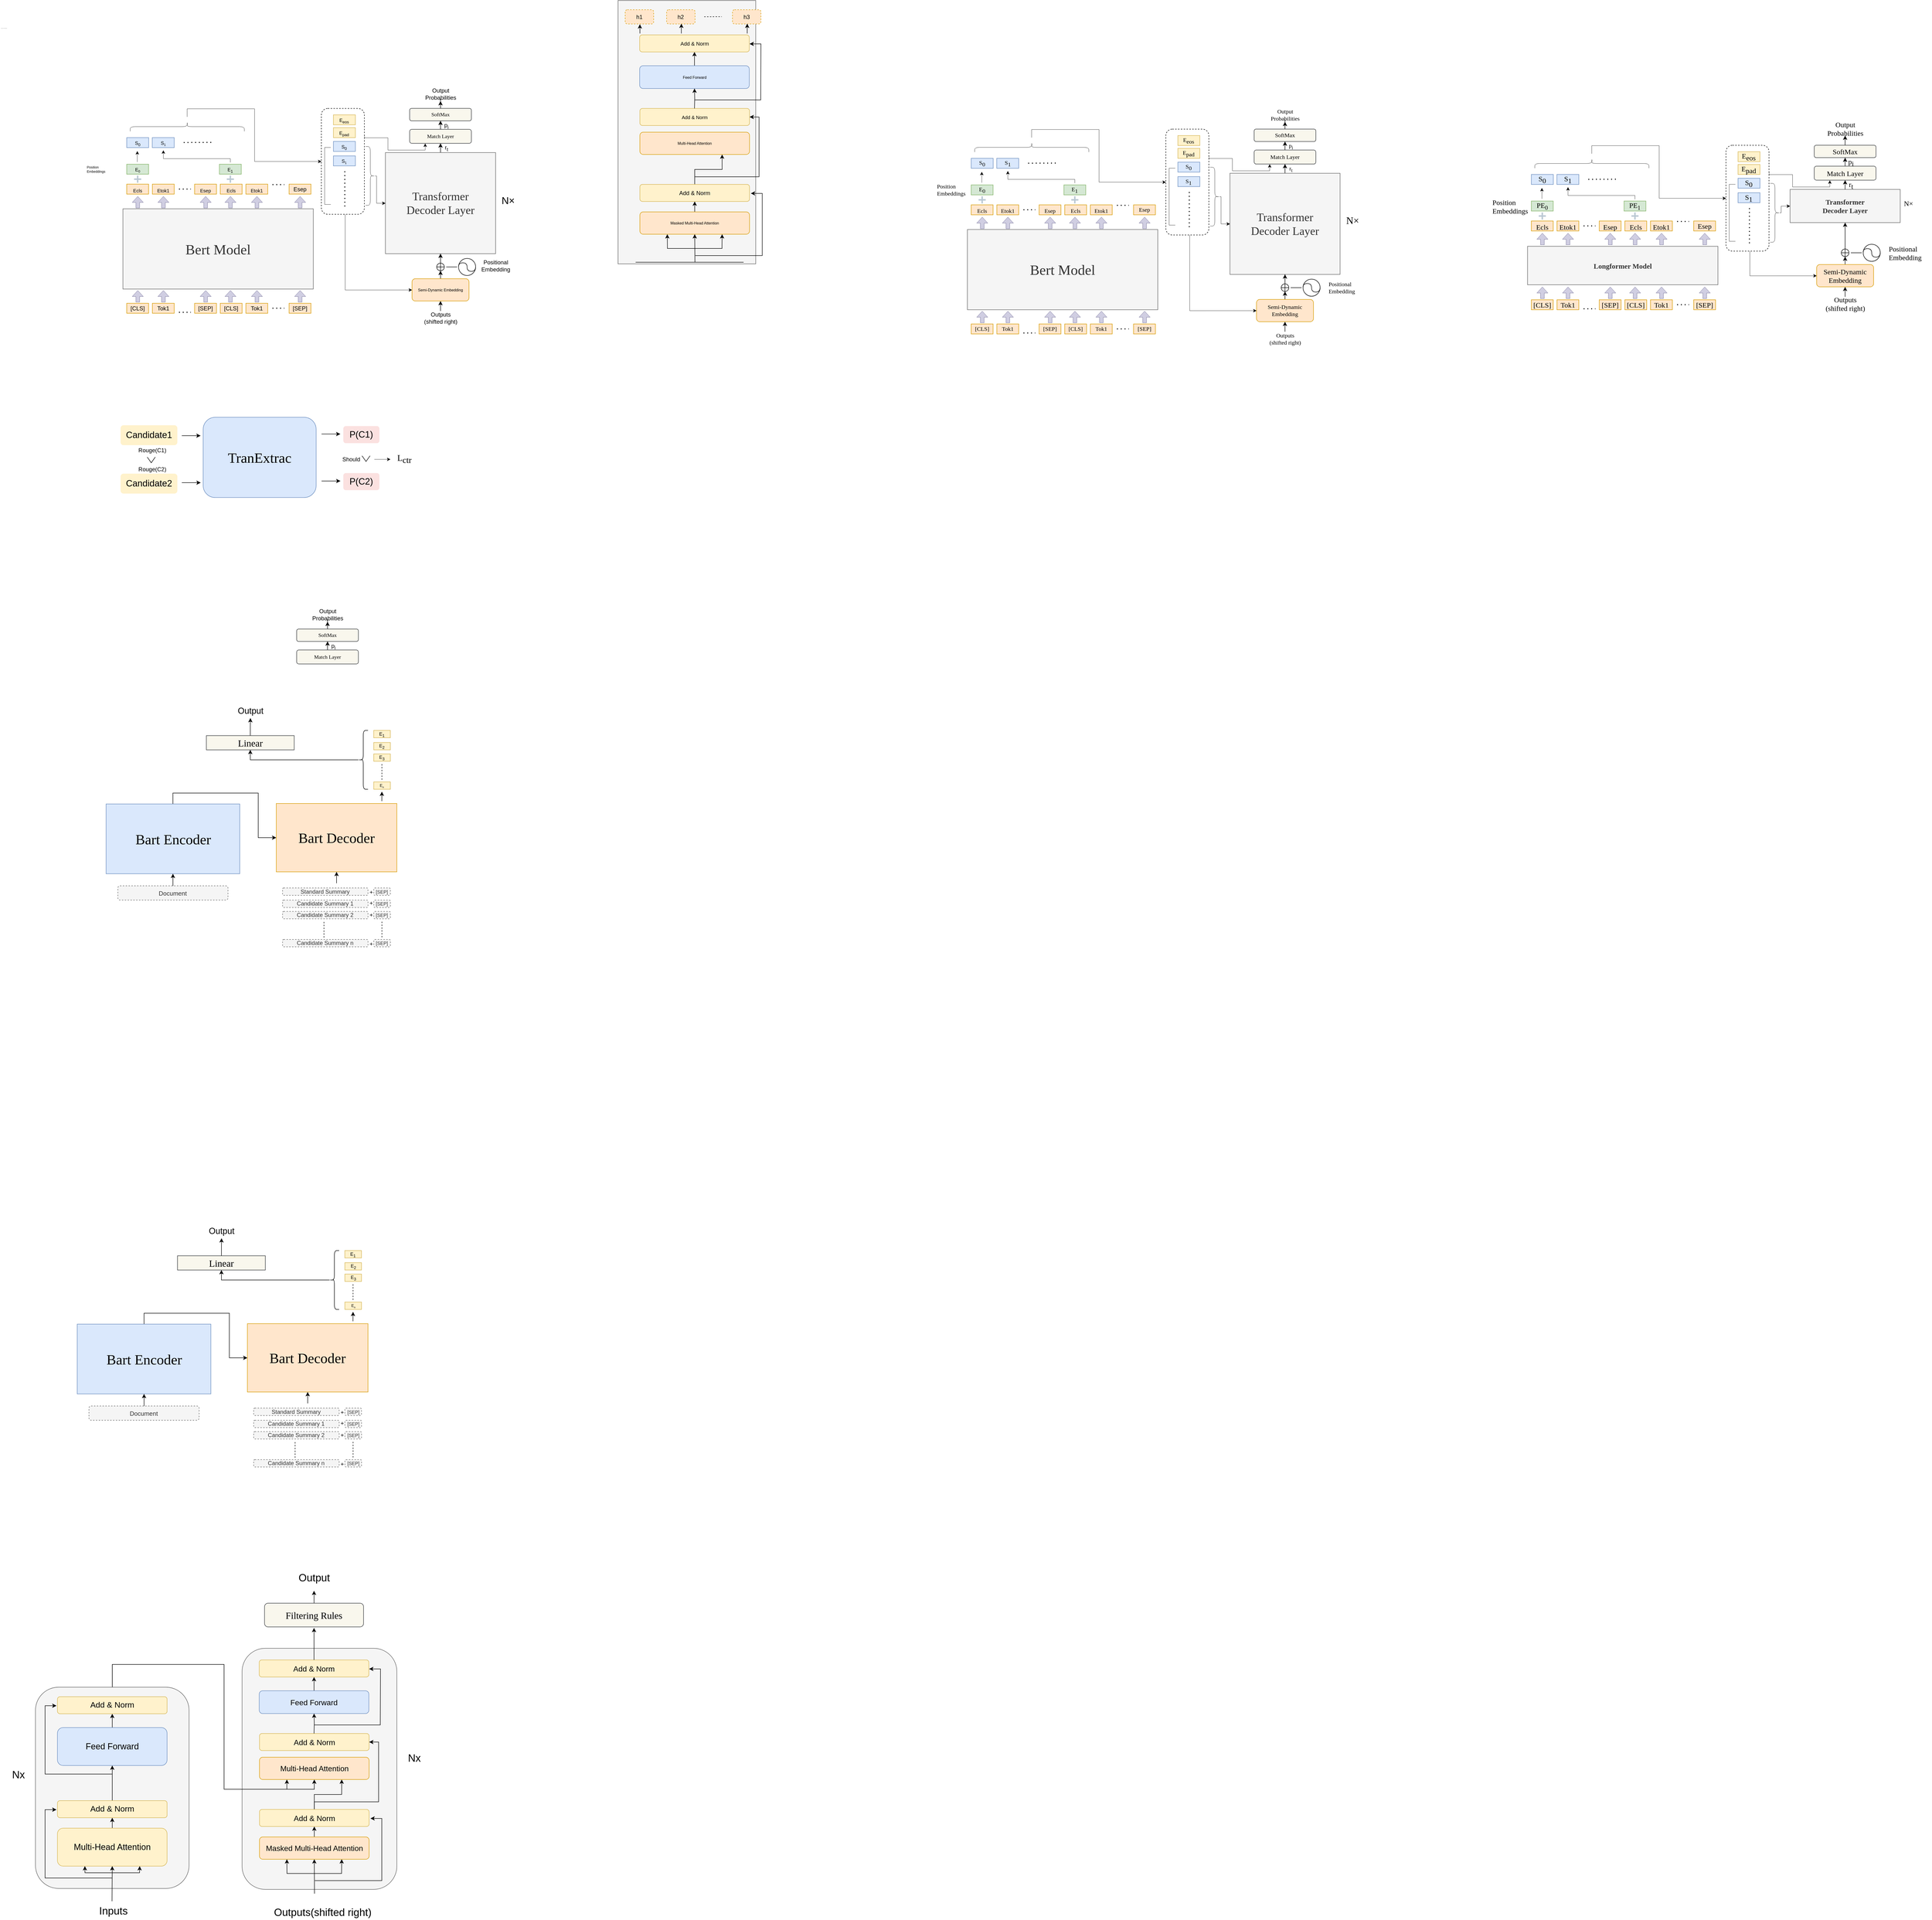 <mxfile version="22.1.11" type="github">
  <diagram name="第 1 页" id="GxQK_DEnWvKfhFOQbTR9">
    <mxGraphModel dx="7955" dy="3860" grid="0" gridSize="10" guides="1" tooltips="1" connect="1" arrows="1" fold="1" page="0" pageScale="1" pageWidth="827" pageHeight="1169" math="0" shadow="0">
      <root>
        <mxCell id="0" />
        <mxCell id="1" parent="0" />
        <mxCell id="9XsTnUJZMxhETQrmNMJy-48" value="" style="rounded=1;whiteSpace=wrap;html=1;fillColor=#f5f5f5;fontColor=#333333;strokeColor=#666666;fontSize=31;fontFamily=Verdana;" parent="1" vertex="1">
          <mxGeometry x="309" y="3558" width="326" height="508" as="geometry" />
        </mxCell>
        <mxCell id="VAZFquoiUveWAmCz0Ofh-103" style="edgeStyle=orthogonalEdgeStyle;rounded=0;orthogonalLoop=1;jettySize=auto;html=1;exitX=1;exitY=0.25;exitDx=0;exitDy=0;entryX=0.25;entryY=1;entryDx=0;entryDy=0;strokeWidth=0.5;" parent="1" source="VAZFquoiUveWAmCz0Ofh-54" target="VAZFquoiUveWAmCz0Ofh-84" edge="1">
          <mxGeometry relative="1" as="geometry">
            <Array as="points">
              <mxPoint x="616" y="375" />
              <mxPoint x="616" y="401" />
              <mxPoint x="695" y="401" />
            </Array>
          </mxGeometry>
        </mxCell>
        <mxCell id="VAZFquoiUveWAmCz0Ofh-105" style="edgeStyle=orthogonalEdgeStyle;rounded=0;orthogonalLoop=1;jettySize=auto;html=1;entryX=0;entryY=0.5;entryDx=0;entryDy=0;strokeWidth=0.5;" parent="1" source="VAZFquoiUveWAmCz0Ofh-54" target="VAZFquoiUveWAmCz0Ofh-64" edge="1">
          <mxGeometry relative="1" as="geometry">
            <Array as="points">
              <mxPoint x="526" y="696" />
            </Array>
          </mxGeometry>
        </mxCell>
        <mxCell id="VAZFquoiUveWAmCz0Ofh-54" value="" style="rounded=1;whiteSpace=wrap;html=1;dashed=1;" parent="1" vertex="1">
          <mxGeometry x="476" y="313.5" width="90.63" height="223" as="geometry" />
        </mxCell>
        <mxCell id="7UEbHdidYQ2ZTFkR19P8-2" value="[CLS]" style="rounded=0;whiteSpace=wrap;html=1;fillColor=#ffe6cc;strokeColor=#d79b00;" parent="1" vertex="1">
          <mxGeometry x="66" y="724" width="46" height="21" as="geometry" />
        </mxCell>
        <mxCell id="7UEbHdidYQ2ZTFkR19P8-3" value="Tok1" style="rounded=0;whiteSpace=wrap;html=1;fillColor=#ffe6cc;strokeColor=#d79b00;" parent="1" vertex="1">
          <mxGeometry x="120" y="724" width="46" height="21" as="geometry" />
        </mxCell>
        <mxCell id="7UEbHdidYQ2ZTFkR19P8-5" value="[SEP]" style="rounded=0;whiteSpace=wrap;html=1;fillColor=#ffe6cc;strokeColor=#d79b00;" parent="1" vertex="1">
          <mxGeometry x="408" y="724" width="46" height="21" as="geometry" />
        </mxCell>
        <mxCell id="7UEbHdidYQ2ZTFkR19P8-7" value="Tok1" style="rounded=0;whiteSpace=wrap;html=1;fillColor=#ffe6cc;strokeColor=#d79b00;" parent="1" vertex="1">
          <mxGeometry x="317" y="724" width="46" height="21" as="geometry" />
        </mxCell>
        <mxCell id="7UEbHdidYQ2ZTFkR19P8-8" value="[CLS]" style="rounded=0;whiteSpace=wrap;html=1;fillColor=#ffe6cc;strokeColor=#d79b00;" parent="1" vertex="1">
          <mxGeometry x="263" y="724" width="46" height="21" as="geometry" />
        </mxCell>
        <mxCell id="7UEbHdidYQ2ZTFkR19P8-9" value="[SEP]" style="rounded=0;whiteSpace=wrap;html=1;fillColor=#ffe6cc;strokeColor=#d79b00;" parent="1" vertex="1">
          <mxGeometry x="209" y="724" width="46" height="21" as="geometry" />
        </mxCell>
        <mxCell id="7UEbHdidYQ2ZTFkR19P8-10" value="" style="endArrow=none;dashed=1;html=1;dashPattern=1 3;strokeWidth=2;rounded=0;" parent="1" edge="1">
          <mxGeometry width="50" height="50" relative="1" as="geometry">
            <mxPoint x="176" y="743" as="sourcePoint" />
            <mxPoint x="201" y="743" as="targetPoint" />
          </mxGeometry>
        </mxCell>
        <mxCell id="7UEbHdidYQ2ZTFkR19P8-11" value="" style="endArrow=none;dashed=1;html=1;dashPattern=1 3;strokeWidth=2;rounded=0;" parent="1" edge="1">
          <mxGeometry width="50" height="50" relative="1" as="geometry">
            <mxPoint x="373" y="734.41" as="sourcePoint" />
            <mxPoint x="398" y="734.41" as="targetPoint" />
          </mxGeometry>
        </mxCell>
        <mxCell id="7UEbHdidYQ2ZTFkR19P8-12" value="Bert Model" style="rounded=0;whiteSpace=wrap;html=1;fillColor=#f5f5f5;fontColor=#333333;strokeColor=#666666;fontSize=30;fontFamily=Verdana;" parent="1" vertex="1">
          <mxGeometry x="58" y="525" width="401" height="169" as="geometry" />
        </mxCell>
        <mxCell id="7UEbHdidYQ2ZTFkR19P8-13" value="&lt;sub&gt;Ecls&lt;/sub&gt;" style="rounded=0;whiteSpace=wrap;html=1;fillColor=#ffe6cc;strokeColor=#d79b00;" parent="1" vertex="1">
          <mxGeometry x="66" y="473" width="46" height="21" as="geometry" />
        </mxCell>
        <mxCell id="7UEbHdidYQ2ZTFkR19P8-14" value="&lt;sub&gt;Etok1&lt;/sub&gt;" style="rounded=0;whiteSpace=wrap;html=1;fillColor=#ffe6cc;strokeColor=#d79b00;" parent="1" vertex="1">
          <mxGeometry x="120" y="473" width="46" height="21" as="geometry" />
        </mxCell>
        <mxCell id="7UEbHdidYQ2ZTFkR19P8-15" value="&lt;font style=&quot;font-size: 12px;&quot;&gt;Esep&lt;/font&gt;" style="rounded=0;whiteSpace=wrap;html=1;fillColor=#ffe6cc;strokeColor=#d79b00;" parent="1" vertex="1">
          <mxGeometry x="408" y="473" width="46" height="21" as="geometry" />
        </mxCell>
        <mxCell id="7UEbHdidYQ2ZTFkR19P8-16" value="&lt;sub&gt;Etok1&lt;/sub&gt;" style="rounded=0;whiteSpace=wrap;html=1;fillColor=#ffe6cc;strokeColor=#d79b00;" parent="1" vertex="1">
          <mxGeometry x="317" y="473" width="46" height="21" as="geometry" />
        </mxCell>
        <mxCell id="7UEbHdidYQ2ZTFkR19P8-17" value="&lt;sub&gt;Ecls&lt;/sub&gt;" style="rounded=0;whiteSpace=wrap;html=1;fillColor=#ffe6cc;strokeColor=#d79b00;" parent="1" vertex="1">
          <mxGeometry x="263" y="473" width="46" height="21" as="geometry" />
        </mxCell>
        <mxCell id="7UEbHdidYQ2ZTFkR19P8-18" value="&lt;sub&gt;Esep&lt;/sub&gt;" style="rounded=0;whiteSpace=wrap;html=1;fillColor=#ffe6cc;strokeColor=#d79b00;" parent="1" vertex="1">
          <mxGeometry x="209" y="473" width="46" height="21" as="geometry" />
        </mxCell>
        <mxCell id="7UEbHdidYQ2ZTFkR19P8-19" value="" style="endArrow=none;dashed=1;html=1;dashPattern=1 3;strokeWidth=2;rounded=0;" parent="1" edge="1">
          <mxGeometry width="50" height="50" relative="1" as="geometry">
            <mxPoint x="176" y="483.38" as="sourcePoint" />
            <mxPoint x="201" y="483.38" as="targetPoint" />
          </mxGeometry>
        </mxCell>
        <mxCell id="7UEbHdidYQ2ZTFkR19P8-20" value="" style="endArrow=none;dashed=1;html=1;dashPattern=1 3;strokeWidth=2;rounded=0;" parent="1" edge="1">
          <mxGeometry width="50" height="50" relative="1" as="geometry">
            <mxPoint x="373" y="474" as="sourcePoint" />
            <mxPoint x="398" y="474" as="targetPoint" />
          </mxGeometry>
        </mxCell>
        <mxCell id="7UEbHdidYQ2ZTFkR19P8-26" value="" style="html=1;shadow=0;align=center;verticalAlign=middle;shape=mxgraph.arrows2.arrow;dy=0.66;dx=12.79;notch=0;rotation=-90;strokeColor=#56517e;strokeWidth=0.5;fillColor=#d0cee2;rounded=0;" parent="1" vertex="1">
          <mxGeometry x="76.75" y="697.25" width="24.5" height="23.5" as="geometry" />
        </mxCell>
        <mxCell id="7UEbHdidYQ2ZTFkR19P8-27" value="" style="html=1;shadow=0;align=center;verticalAlign=middle;shape=mxgraph.arrows2.arrow;dy=0.66;dx=12.79;notch=0;rotation=-90;strokeColor=#56517e;strokeWidth=0.5;fillColor=#d0cee2;rounded=0;" parent="1" vertex="1">
          <mxGeometry x="130.75" y="697.25" width="24.5" height="23.5" as="geometry" />
        </mxCell>
        <mxCell id="7UEbHdidYQ2ZTFkR19P8-28" value="" style="html=1;shadow=0;align=center;verticalAlign=middle;shape=mxgraph.arrows2.arrow;dy=0.66;dx=12.79;notch=0;rotation=-90;strokeColor=#56517e;strokeWidth=0.5;fillColor=#d0cee2;rounded=0;" parent="1" vertex="1">
          <mxGeometry x="219.75" y="697.25" width="24.5" height="23.5" as="geometry" />
        </mxCell>
        <mxCell id="7UEbHdidYQ2ZTFkR19P8-29" value="" style="html=1;shadow=0;align=center;verticalAlign=middle;shape=mxgraph.arrows2.arrow;dy=0.66;dx=12.79;notch=0;rotation=-90;strokeColor=#56517e;strokeWidth=0.5;fillColor=#d0cee2;rounded=0;" parent="1" vertex="1">
          <mxGeometry x="272" y="697.25" width="24.5" height="23.5" as="geometry" />
        </mxCell>
        <mxCell id="7UEbHdidYQ2ZTFkR19P8-30" value="" style="html=1;shadow=0;align=center;verticalAlign=middle;shape=mxgraph.arrows2.arrow;dy=0.66;dx=12.79;notch=0;rotation=-90;strokeColor=#56517e;strokeWidth=0.5;fillColor=#d0cee2;rounded=0;" parent="1" vertex="1">
          <mxGeometry x="327.75" y="697.25" width="24.5" height="23.5" as="geometry" />
        </mxCell>
        <mxCell id="7UEbHdidYQ2ZTFkR19P8-31" value="" style="html=1;shadow=0;align=center;verticalAlign=middle;shape=mxgraph.arrows2.arrow;dy=0.66;dx=12.79;notch=0;rotation=-90;strokeColor=#56517e;strokeWidth=0.5;fillColor=#d0cee2;rounded=0;" parent="1" vertex="1">
          <mxGeometry x="418.75" y="697.25" width="24.5" height="23.5" as="geometry" />
        </mxCell>
        <mxCell id="7UEbHdidYQ2ZTFkR19P8-33" value="" style="html=1;shadow=0;align=center;verticalAlign=middle;shape=mxgraph.arrows2.arrow;dy=0.66;dx=12.79;notch=0;rotation=-90;strokeColor=#56517e;strokeWidth=0.5;fillColor=#d0cee2;rounded=0;" parent="1" vertex="1">
          <mxGeometry x="76.75" y="499" width="24.5" height="23.5" as="geometry" />
        </mxCell>
        <mxCell id="7UEbHdidYQ2ZTFkR19P8-34" value="" style="html=1;shadow=0;align=center;verticalAlign=middle;shape=mxgraph.arrows2.arrow;dy=0.66;dx=12.79;notch=0;rotation=-90;strokeColor=#56517e;strokeWidth=0.5;fillColor=#d0cee2;rounded=0;" parent="1" vertex="1">
          <mxGeometry x="130.75" y="499" width="24.5" height="23.5" as="geometry" />
        </mxCell>
        <mxCell id="7UEbHdidYQ2ZTFkR19P8-35" value="" style="html=1;shadow=0;align=center;verticalAlign=middle;shape=mxgraph.arrows2.arrow;dy=0.66;dx=12.79;notch=0;rotation=-90;strokeColor=#56517e;strokeWidth=0.5;fillColor=#d0cee2;rounded=0;" parent="1" vertex="1">
          <mxGeometry x="219.75" y="499" width="24.5" height="23.5" as="geometry" />
        </mxCell>
        <mxCell id="7UEbHdidYQ2ZTFkR19P8-36" value="" style="html=1;shadow=0;align=center;verticalAlign=middle;shape=mxgraph.arrows2.arrow;dy=0.66;dx=12.79;notch=0;rotation=-90;strokeColor=#56517e;strokeWidth=0.5;fillColor=#d0cee2;rounded=0;" parent="1" vertex="1">
          <mxGeometry x="272" y="499" width="24.5" height="23.5" as="geometry" />
        </mxCell>
        <mxCell id="7UEbHdidYQ2ZTFkR19P8-37" value="" style="html=1;shadow=0;align=center;verticalAlign=middle;shape=mxgraph.arrows2.arrow;dy=0.66;dx=12.79;notch=0;rotation=-90;strokeColor=#56517e;strokeWidth=0.5;fillColor=#d0cee2;rounded=0;" parent="1" vertex="1">
          <mxGeometry x="327.75" y="499" width="24.5" height="23.5" as="geometry" />
        </mxCell>
        <mxCell id="7UEbHdidYQ2ZTFkR19P8-38" value="" style="html=1;shadow=0;align=center;verticalAlign=middle;shape=mxgraph.arrows2.arrow;dy=0.66;dx=12.79;notch=0;rotation=-90;strokeColor=#56517e;strokeWidth=0.5;fillColor=#d0cee2;rounded=0;" parent="1" vertex="1">
          <mxGeometry x="418.75" y="499" width="24.5" height="23.5" as="geometry" />
        </mxCell>
        <mxCell id="7UEbHdidYQ2ZTFkR19P8-39" value="&lt;span style=&quot;font-size: 10px;&quot;&gt;E&lt;/span&gt;&lt;span style=&quot;font-size: 8.333px;&quot;&gt;&lt;sub&gt;0&lt;/sub&gt;&lt;/span&gt;" style="rounded=0;whiteSpace=wrap;html=1;fillColor=#d5e8d4;strokeColor=#82b366;" parent="1" vertex="1">
          <mxGeometry x="66" y="431" width="46" height="21" as="geometry" />
        </mxCell>
        <mxCell id="VAZFquoiUveWAmCz0Ofh-47" style="edgeStyle=orthogonalEdgeStyle;rounded=0;orthogonalLoop=1;jettySize=auto;html=1;strokeWidth=0.5;" parent="1" edge="1">
          <mxGeometry relative="1" as="geometry">
            <mxPoint x="142.925" y="401.281" as="targetPoint" />
            <mxPoint x="284" y="427" as="sourcePoint" />
            <Array as="points">
              <mxPoint x="284" y="419" />
              <mxPoint x="143" y="419" />
            </Array>
          </mxGeometry>
        </mxCell>
        <mxCell id="7UEbHdidYQ2ZTFkR19P8-40" value="&lt;span style=&quot;font-size: 10px;&quot;&gt;E&lt;sub&gt;1&lt;/sub&gt;&lt;/span&gt;" style="rounded=0;whiteSpace=wrap;html=1;fillColor=#d5e8d4;strokeColor=#82b366;" parent="1" vertex="1">
          <mxGeometry x="261.25" y="431" width="46" height="21" as="geometry" />
        </mxCell>
        <mxCell id="7UEbHdidYQ2ZTFkR19P8-42" value="" style="shape=cross;whiteSpace=wrap;html=1;fillColor=#bac8d3;strokeColor=none;" parent="1" vertex="1">
          <mxGeometry x="81.5" y="455" width="15" height="15" as="geometry" />
        </mxCell>
        <mxCell id="7UEbHdidYQ2ZTFkR19P8-44" value="" style="shape=cross;whiteSpace=wrap;html=1;fillColor=#bac8d3;strokeColor=none;" parent="1" vertex="1">
          <mxGeometry x="276.75" y="455" width="15" height="15" as="geometry" />
        </mxCell>
        <mxCell id="7UEbHdidYQ2ZTFkR19P8-47" value="Position Embeddings" style="text;html=1;strokeColor=none;fillColor=none;align=left;verticalAlign=middle;whiteSpace=wrap;rounded=0;fontSize=7;fontFamily=Helvetica;" parent="1" vertex="1">
          <mxGeometry x="-20" y="426.5" width="60" height="30" as="geometry" />
        </mxCell>
        <mxCell id="VAZFquoiUveWAmCz0Ofh-1" value="" style="endArrow=classic;html=1;fontSize=7;strokeWidth=0.5;rounded=1;" parent="1" edge="1">
          <mxGeometry width="50" height="50" relative="1" as="geometry">
            <mxPoint x="88" y="426" as="sourcePoint" />
            <mxPoint x="88" y="403" as="targetPoint" />
          </mxGeometry>
        </mxCell>
        <mxCell id="VAZFquoiUveWAmCz0Ofh-5" value="&lt;span style=&quot;font-size: 10px;&quot;&gt;S&lt;sub&gt;0&lt;/sub&gt;&lt;/span&gt;" style="rounded=0;whiteSpace=wrap;html=1;fillColor=#dae8fc;strokeColor=#6c8ebf;" parent="1" vertex="1">
          <mxGeometry x="66" y="375" width="46.25" height="21" as="geometry" />
        </mxCell>
        <mxCell id="VAZFquoiUveWAmCz0Ofh-6" value="&lt;span style=&quot;font-size: 10px;&quot;&gt;S&lt;/span&gt;&lt;span style=&quot;font-size: 8.333px;&quot;&gt;&lt;sub&gt;1&lt;/sub&gt;&lt;/span&gt;" style="rounded=0;whiteSpace=wrap;html=1;fillColor=#dae8fc;strokeColor=#6c8ebf;" parent="1" vertex="1">
          <mxGeometry x="119.75" y="375" width="46.25" height="21" as="geometry" />
        </mxCell>
        <mxCell id="VAZFquoiUveWAmCz0Ofh-7" value="" style="endArrow=none;dashed=1;html=1;dashPattern=1 3;strokeWidth=2;rounded=0;" parent="1" edge="1">
          <mxGeometry width="50" height="50" relative="1" as="geometry">
            <mxPoint x="186" y="385.24" as="sourcePoint" />
            <mxPoint x="250" y="385" as="targetPoint" />
          </mxGeometry>
        </mxCell>
        <mxCell id="VAZFquoiUveWAmCz0Ofh-8" value="Sentence-Level Embeddings" style="text;html=1;strokeColor=none;fillColor=none;align=left;verticalAlign=middle;whiteSpace=wrap;rounded=0;fontSize=1;fontFamily=Helvetica;" parent="1" vertex="1">
          <mxGeometry x="-201" y="128.5" width="90" height="30" as="geometry" />
        </mxCell>
        <mxCell id="VAZFquoiUveWAmCz0Ofh-9" value="" style="rounded=0;whiteSpace=wrap;html=1;fillColor=#f5f5f5;fontColor=#333333;strokeColor=#666666;fontSize=31;fontFamily=Verdana;" parent="1" vertex="1">
          <mxGeometry x="1101" y="86.0" width="290" height="555" as="geometry" />
        </mxCell>
        <mxCell id="VAZFquoiUveWAmCz0Ofh-10" style="edgeStyle=orthogonalEdgeStyle;rounded=0;orthogonalLoop=1;jettySize=auto;html=1;" parent="1" source="VAZFquoiUveWAmCz0Ofh-11" target="VAZFquoiUveWAmCz0Ofh-12" edge="1">
          <mxGeometry relative="1" as="geometry" />
        </mxCell>
        <mxCell id="VAZFquoiUveWAmCz0Ofh-11" value="&lt;font style=&quot;font-size: 8px;&quot;&gt;Masked Multi-Head Attention&lt;/font&gt;" style="rounded=1;whiteSpace=wrap;html=1;fillColor=#ffe6cc;strokeColor=#d79b00;fontSize=8;" parent="1" vertex="1">
          <mxGeometry x="1147" y="531.5" width="231" height="47" as="geometry" />
        </mxCell>
        <mxCell id="VAZFquoiUveWAmCz0Ofh-39" style="edgeStyle=orthogonalEdgeStyle;rounded=0;orthogonalLoop=1;jettySize=auto;html=1;entryX=0.75;entryY=1;entryDx=0;entryDy=0;" parent="1" source="VAZFquoiUveWAmCz0Ofh-12" target="VAZFquoiUveWAmCz0Ofh-24" edge="1">
          <mxGeometry relative="1" as="geometry" />
        </mxCell>
        <mxCell id="VAZFquoiUveWAmCz0Ofh-41" style="edgeStyle=orthogonalEdgeStyle;rounded=0;orthogonalLoop=1;jettySize=auto;html=1;entryX=1;entryY=0.5;entryDx=0;entryDy=0;" parent="1" source="VAZFquoiUveWAmCz0Ofh-12" target="VAZFquoiUveWAmCz0Ofh-25" edge="1">
          <mxGeometry relative="1" as="geometry">
            <Array as="points">
              <mxPoint x="1263" y="457.5" />
              <mxPoint x="1398" y="457.5" />
              <mxPoint x="1398" y="331.5" />
            </Array>
          </mxGeometry>
        </mxCell>
        <mxCell id="VAZFquoiUveWAmCz0Ofh-12" value="Add &amp;amp; Norm" style="rounded=1;whiteSpace=wrap;html=1;fontSize=12;fillColor=#fff2cc;strokeColor=#d6b656;" parent="1" vertex="1">
          <mxGeometry x="1147" y="473.5" width="231" height="36" as="geometry" />
        </mxCell>
        <mxCell id="VAZFquoiUveWAmCz0Ofh-13" value="" style="endArrow=classic;html=1;rounded=0;entryX=0.5;entryY=1;entryDx=0;entryDy=0;" parent="1" target="VAZFquoiUveWAmCz0Ofh-11" edge="1">
          <mxGeometry width="50" height="50" relative="1" as="geometry">
            <mxPoint x="1263" y="637.5" as="sourcePoint" />
            <mxPoint x="1280" y="455.5" as="targetPoint" />
          </mxGeometry>
        </mxCell>
        <mxCell id="VAZFquoiUveWAmCz0Ofh-14" value="" style="endArrow=classic;startArrow=classic;html=1;rounded=0;exitX=0.25;exitY=1;exitDx=0;exitDy=0;entryX=0.75;entryY=1;entryDx=0;entryDy=0;" parent="1" source="VAZFquoiUveWAmCz0Ofh-11" target="VAZFquoiUveWAmCz0Ofh-11" edge="1">
          <mxGeometry width="50" height="50" relative="1" as="geometry">
            <mxPoint x="1230" y="505.5" as="sourcePoint" />
            <mxPoint x="1494" y="523.5" as="targetPoint" />
            <Array as="points">
              <mxPoint x="1205" y="608.5" />
              <mxPoint x="1301" y="608.5" />
              <mxPoint x="1320" y="608.5" />
            </Array>
          </mxGeometry>
        </mxCell>
        <mxCell id="VAZFquoiUveWAmCz0Ofh-15" value="" style="endArrow=classic;html=1;rounded=0;" parent="1" edge="1">
          <mxGeometry width="50" height="50" relative="1" as="geometry">
            <mxPoint x="1263.75" y="623.5" as="sourcePoint" />
            <mxPoint x="1380.75" y="492.5" as="targetPoint" />
            <Array as="points">
              <mxPoint x="1404.75" y="623.5" />
              <mxPoint x="1404.75" y="492.5" />
            </Array>
          </mxGeometry>
        </mxCell>
        <mxCell id="VAZFquoiUveWAmCz0Ofh-23" value="" style="endArrow=none;html=1;rounded=0;" parent="1" edge="1">
          <mxGeometry width="50" height="50" relative="1" as="geometry">
            <mxPoint x="1138" y="637.5" as="sourcePoint" />
            <mxPoint x="1365.5" y="637.5" as="targetPoint" />
          </mxGeometry>
        </mxCell>
        <mxCell id="VAZFquoiUveWAmCz0Ofh-24" value="&lt;font style=&quot;font-size: 8px;&quot;&gt;Multi-Head Attention&lt;/font&gt;" style="rounded=1;whiteSpace=wrap;html=1;fillColor=#ffe6cc;strokeColor=#d79b00;fontSize=8;" parent="1" vertex="1">
          <mxGeometry x="1147" y="363.5" width="231" height="47" as="geometry" />
        </mxCell>
        <mxCell id="VAZFquoiUveWAmCz0Ofh-25" value="Add &amp;amp; Norm" style="rounded=1;whiteSpace=wrap;html=1;fontSize=10;fillColor=#fff2cc;strokeColor=#d6b656;" parent="1" vertex="1">
          <mxGeometry x="1147" y="313.5" width="231" height="36" as="geometry" />
        </mxCell>
        <mxCell id="VAZFquoiUveWAmCz0Ofh-26" value="" style="edgeStyle=orthogonalEdgeStyle;rounded=0;orthogonalLoop=1;jettySize=auto;html=1;" parent="1" source="VAZFquoiUveWAmCz0Ofh-27" target="VAZFquoiUveWAmCz0Ofh-29" edge="1">
          <mxGeometry relative="1" as="geometry" />
        </mxCell>
        <mxCell id="VAZFquoiUveWAmCz0Ofh-27" value="&lt;font style=&quot;font-size: 8px;&quot;&gt;Feed Forward&lt;/font&gt;" style="rounded=1;whiteSpace=wrap;html=1;fillColor=#dae8fc;strokeColor=#6c8ebf;fontSize=8;" parent="1" vertex="1">
          <mxGeometry x="1146.5" y="223.5" width="231" height="48" as="geometry" />
        </mxCell>
        <mxCell id="VAZFquoiUveWAmCz0Ofh-28" style="edgeStyle=orthogonalEdgeStyle;rounded=0;orthogonalLoop=1;jettySize=auto;html=1;" parent="1" target="VAZFquoiUveWAmCz0Ofh-27" edge="1">
          <mxGeometry relative="1" as="geometry">
            <mxPoint x="1262" y="313.5" as="sourcePoint" />
          </mxGeometry>
        </mxCell>
        <mxCell id="VAZFquoiUveWAmCz0Ofh-29" value="Add &amp;amp; Norm" style="rounded=1;whiteSpace=wrap;html=1;fontSize=11;fillColor=#fff2cc;strokeColor=#d6b656;" parent="1" vertex="1">
          <mxGeometry x="1146.5" y="158.5" width="231" height="36" as="geometry" />
        </mxCell>
        <mxCell id="VAZFquoiUveWAmCz0Ofh-30" value="" style="endArrow=classic;html=1;rounded=0;" parent="1" edge="1">
          <mxGeometry width="50" height="50" relative="1" as="geometry">
            <mxPoint x="1262.5" y="295.5" as="sourcePoint" />
            <mxPoint x="1378" y="177.5" as="targetPoint" />
            <Array as="points">
              <mxPoint x="1401.5" y="295.5" />
              <mxPoint x="1402" y="177.5" />
            </Array>
          </mxGeometry>
        </mxCell>
        <mxCell id="VAZFquoiUveWAmCz0Ofh-31" value="h1" style="text;html=1;strokeColor=#d79b00;fillColor=#ffe6cc;align=center;verticalAlign=middle;whiteSpace=wrap;rounded=1;dashed=1;" parent="1" vertex="1">
          <mxGeometry x="1116" y="105.5" width="60" height="30" as="geometry" />
        </mxCell>
        <mxCell id="VAZFquoiUveWAmCz0Ofh-32" value="" style="endArrow=classic;html=1;rounded=0;exitX=0.5;exitY=0;exitDx=0;exitDy=0;entryX=0.114;entryY=1.028;entryDx=0;entryDy=0;entryPerimeter=0;" parent="1" edge="1">
          <mxGeometry width="50" height="50" relative="1" as="geometry">
            <mxPoint x="1147.1" y="155.5" as="sourcePoint" />
            <mxPoint x="1147" y="136.18" as="targetPoint" />
          </mxGeometry>
        </mxCell>
        <mxCell id="VAZFquoiUveWAmCz0Ofh-33" value="h2" style="text;html=1;strokeColor=#d79b00;fillColor=#ffe6cc;align=center;verticalAlign=middle;whiteSpace=wrap;rounded=1;dashed=1;" parent="1" vertex="1">
          <mxGeometry x="1203.25" y="105.5" width="60" height="30" as="geometry" />
        </mxCell>
        <mxCell id="VAZFquoiUveWAmCz0Ofh-34" value="" style="endArrow=classic;html=1;rounded=0;exitX=0.5;exitY=0;exitDx=0;exitDy=0;" parent="1" edge="1">
          <mxGeometry width="50" height="50" relative="1" as="geometry">
            <mxPoint x="1234.35" y="155.5" as="sourcePoint" />
            <mxPoint x="1234.35" y="134.84" as="targetPoint" />
          </mxGeometry>
        </mxCell>
        <mxCell id="VAZFquoiUveWAmCz0Ofh-35" value="" style="endArrow=none;dashed=1;html=1;rounded=0;" parent="1" edge="1">
          <mxGeometry width="50" height="50" relative="1" as="geometry">
            <mxPoint x="1282.5" y="120.3" as="sourcePoint" />
            <mxPoint x="1319.5" y="120.07" as="targetPoint" />
          </mxGeometry>
        </mxCell>
        <mxCell id="VAZFquoiUveWAmCz0Ofh-36" value="h3" style="text;html=1;strokeColor=#d79b00;fillColor=#ffe6cc;align=center;verticalAlign=middle;whiteSpace=wrap;rounded=1;dashed=1;" parent="1" vertex="1">
          <mxGeometry x="1342" y="105.5" width="60" height="30" as="geometry" />
        </mxCell>
        <mxCell id="VAZFquoiUveWAmCz0Ofh-37" value="" style="endArrow=classic;html=1;rounded=0;exitX=0.5;exitY=0;exitDx=0;exitDy=0;" parent="1" edge="1">
          <mxGeometry width="50" height="50" relative="1" as="geometry">
            <mxPoint x="1373.1" y="155.5" as="sourcePoint" />
            <mxPoint x="1373.1" y="134.84" as="targetPoint" />
          </mxGeometry>
        </mxCell>
        <mxCell id="VAZFquoiUveWAmCz0Ofh-45" value="&lt;span style=&quot;font-size: 10px;&quot;&gt;E&lt;sub&gt;eos&lt;/sub&gt;&lt;/span&gt;" style="rounded=0;whiteSpace=wrap;html=1;fillColor=#fff2cc;strokeColor=#d6b656;" parent="1" vertex="1">
          <mxGeometry x="501.37" y="327" width="46.25" height="21" as="geometry" />
        </mxCell>
        <mxCell id="VAZFquoiUveWAmCz0Ofh-46" value="&lt;span style=&quot;font-size: 10px;&quot;&gt;E&lt;sub&gt;pad&lt;/sub&gt;&lt;/span&gt;" style="rounded=0;whiteSpace=wrap;html=1;fillColor=#fff2cc;strokeColor=#d6b656;" parent="1" vertex="1">
          <mxGeometry x="501.37" y="354" width="46.25" height="21" as="geometry" />
        </mxCell>
        <mxCell id="VAZFquoiUveWAmCz0Ofh-107" style="edgeStyle=orthogonalEdgeStyle;rounded=0;orthogonalLoop=1;jettySize=auto;html=1;entryX=0;entryY=0.5;entryDx=0;entryDy=0;strokeWidth=0.5;" parent="1" target="VAZFquoiUveWAmCz0Ofh-54" edge="1">
          <mxGeometry relative="1" as="geometry">
            <mxPoint x="193" y="331" as="sourcePoint" />
            <Array as="points">
              <mxPoint x="193" y="314" />
              <mxPoint x="335" y="314" />
              <mxPoint x="335" y="425" />
            </Array>
          </mxGeometry>
        </mxCell>
        <mxCell id="VAZFquoiUveWAmCz0Ofh-48" value="" style="shape=curlyBracket;whiteSpace=wrap;html=1;rounded=1;flipH=1;labelPosition=right;verticalLabelPosition=middle;align=left;verticalAlign=middle;rotation=-90;strokeWidth=0.5;" parent="1" vertex="1">
          <mxGeometry x="183.37" y="231.37" width="19.75" height="240.5" as="geometry" />
        </mxCell>
        <mxCell id="VAZFquoiUveWAmCz0Ofh-49" value="&lt;span style=&quot;font-size: 10px;&quot;&gt;S&lt;sub&gt;0&lt;/sub&gt;&lt;/span&gt;" style="rounded=0;whiteSpace=wrap;html=1;fillColor=#dae8fc;strokeColor=#6c8ebf;" parent="1" vertex="1">
          <mxGeometry x="501.37" y="383" width="46.25" height="21" as="geometry" />
        </mxCell>
        <mxCell id="VAZFquoiUveWAmCz0Ofh-50" value="&lt;span style=&quot;font-size: 10px;&quot;&gt;S&lt;/span&gt;&lt;span style=&quot;font-size: 8.333px;&quot;&gt;&lt;sub&gt;1&lt;/sub&gt;&lt;/span&gt;" style="rounded=0;whiteSpace=wrap;html=1;fillColor=#dae8fc;strokeColor=#6c8ebf;" parent="1" vertex="1">
          <mxGeometry x="501.37" y="413.5" width="46.25" height="21" as="geometry" />
        </mxCell>
        <mxCell id="VAZFquoiUveWAmCz0Ofh-51" value="" style="endArrow=none;dashed=1;html=1;dashPattern=1 3;strokeWidth=2;rounded=0;" parent="1" edge="1">
          <mxGeometry width="50" height="50" relative="1" as="geometry">
            <mxPoint x="525.37" y="520" as="sourcePoint" />
            <mxPoint x="525.37" y="444" as="targetPoint" />
          </mxGeometry>
        </mxCell>
        <mxCell id="VAZFquoiUveWAmCz0Ofh-52" value="" style="shape=partialRectangle;whiteSpace=wrap;html=1;bottom=1;right=1;left=1;top=0;fillColor=none;routingCenterX=-0.5;rotation=90;strokeWidth=0.5;" parent="1" vertex="1">
          <mxGeometry x="429" y="449.12" width="120" height="12.75" as="geometry" />
        </mxCell>
        <mxCell id="VAZFquoiUveWAmCz0Ofh-106" style="edgeStyle=orthogonalEdgeStyle;rounded=0;orthogonalLoop=1;jettySize=auto;html=1;entryX=0;entryY=0.5;entryDx=0;entryDy=0;strokeWidth=0.5;" parent="1" source="VAZFquoiUveWAmCz0Ofh-56" target="VAZFquoiUveWAmCz0Ofh-65" edge="1">
          <mxGeometry relative="1" as="geometry">
            <Array as="points">
              <mxPoint x="592" y="456" />
              <mxPoint x="592" y="513" />
            </Array>
          </mxGeometry>
        </mxCell>
        <mxCell id="VAZFquoiUveWAmCz0Ofh-56" value="" style="shape=curlyBracket;whiteSpace=wrap;html=1;rounded=1;flipH=1;labelPosition=right;verticalLabelPosition=middle;align=left;verticalAlign=middle;rotation=0;strokeWidth=0.5;" parent="1" vertex="1">
          <mxGeometry x="569" y="393.49" width="19.75" height="124" as="geometry" />
        </mxCell>
        <mxCell id="VAZFquoiUveWAmCz0Ofh-92" style="edgeStyle=orthogonalEdgeStyle;rounded=0;orthogonalLoop=1;jettySize=auto;html=1;" parent="1" source="VAZFquoiUveWAmCz0Ofh-62" edge="1">
          <mxGeometry relative="1" as="geometry">
            <mxPoint x="727.01" y="719.25" as="targetPoint" />
          </mxGeometry>
        </mxCell>
        <mxCell id="VAZFquoiUveWAmCz0Ofh-62" value="Outputs&lt;br&gt;(shifted right)" style="text;html=1;strokeColor=none;fillColor=none;align=center;verticalAlign=middle;whiteSpace=wrap;rounded=0;" parent="1" vertex="1">
          <mxGeometry x="678.5" y="740.25" width="97" height="30" as="geometry" />
        </mxCell>
        <mxCell id="VAZFquoiUveWAmCz0Ofh-100" style="edgeStyle=orthogonalEdgeStyle;rounded=0;orthogonalLoop=1;jettySize=auto;html=1;entryX=0.5;entryY=1;entryDx=0;entryDy=0;" parent="1" source="VAZFquoiUveWAmCz0Ofh-64" target="VAZFquoiUveWAmCz0Ofh-66" edge="1">
          <mxGeometry relative="1" as="geometry" />
        </mxCell>
        <mxCell id="VAZFquoiUveWAmCz0Ofh-64" value="&lt;font style=&quot;font-size: 8px;&quot;&gt;Semi-Dynamic Embedding&lt;/font&gt;" style="rounded=1;whiteSpace=wrap;html=1;fillColor=#ffe6cc;strokeColor=#d79b00;fontSize=8;" parent="1" vertex="1">
          <mxGeometry x="667" y="672.25" width="120" height="47" as="geometry" />
        </mxCell>
        <mxCell id="VAZFquoiUveWAmCz0Ofh-88" style="edgeStyle=orthogonalEdgeStyle;rounded=0;orthogonalLoop=1;jettySize=auto;html=1;" parent="1" source="VAZFquoiUveWAmCz0Ofh-65" target="VAZFquoiUveWAmCz0Ofh-84" edge="1">
          <mxGeometry relative="1" as="geometry" />
        </mxCell>
        <mxCell id="VAZFquoiUveWAmCz0Ofh-65" value="Transformer &lt;br style=&quot;font-size: 24px;&quot;&gt;Decoder Layer" style="rounded=0;whiteSpace=wrap;html=1;fillColor=#f5f5f5;fontColor=#333333;strokeColor=#666666;fontSize=24;fontFamily=Verdana;" parent="1" vertex="1">
          <mxGeometry x="611" y="406.5" width="232" height="213" as="geometry" />
        </mxCell>
        <mxCell id="VAZFquoiUveWAmCz0Ofh-97" value="" style="edgeStyle=orthogonalEdgeStyle;rounded=0;orthogonalLoop=1;jettySize=auto;html=1;" parent="1" source="VAZFquoiUveWAmCz0Ofh-66" target="VAZFquoiUveWAmCz0Ofh-65" edge="1">
          <mxGeometry relative="1" as="geometry" />
        </mxCell>
        <mxCell id="VAZFquoiUveWAmCz0Ofh-66" value="" style="shape=orEllipse;perimeter=ellipsePerimeter;whiteSpace=wrap;html=1;backgroundOutline=1;" parent="1" vertex="1">
          <mxGeometry x="719" y="639.5" width="16.01" height="16.01" as="geometry" />
        </mxCell>
        <mxCell id="VAZFquoiUveWAmCz0Ofh-76" value="" style="group" parent="1" vertex="1" connectable="0">
          <mxGeometry x="765" y="629.51" width="36" height="36" as="geometry" />
        </mxCell>
        <mxCell id="VAZFquoiUveWAmCz0Ofh-67" value="" style="ellipse;whiteSpace=wrap;html=1;aspect=fixed;" parent="VAZFquoiUveWAmCz0Ofh-76" vertex="1">
          <mxGeometry width="36" height="36" as="geometry" />
        </mxCell>
        <mxCell id="VAZFquoiUveWAmCz0Ofh-70" value="" style="endArrow=none;html=1;rounded=0;strokeColor=default;edgeStyle=orthogonalEdgeStyle;curved=1;exitX=0;exitY=0.5;exitDx=0;exitDy=0;entryX=1;entryY=0.5;entryDx=0;entryDy=0;" parent="VAZFquoiUveWAmCz0Ofh-76" edge="1">
          <mxGeometry width="50" height="50" relative="1" as="geometry">
            <mxPoint x="1.592e-12" y="17.25" as="sourcePoint" />
            <mxPoint x="36.0" y="17.25" as="targetPoint" />
            <Array as="points">
              <mxPoint y="9.25" />
              <mxPoint x="18" y="9.25" />
              <mxPoint x="18" y="27.25" />
              <mxPoint x="36" y="27.25" />
            </Array>
          </mxGeometry>
        </mxCell>
        <mxCell id="VAZFquoiUveWAmCz0Ofh-77" value="Positional Embedding" style="text;html=1;strokeColor=none;fillColor=none;align=center;verticalAlign=middle;whiteSpace=wrap;rounded=0;" parent="1" vertex="1">
          <mxGeometry x="794.5" y="629.52" width="97" height="30" as="geometry" />
        </mxCell>
        <mxCell id="VAZFquoiUveWAmCz0Ofh-82" value="" style="endArrow=none;html=1;rounded=0;" parent="1" edge="1">
          <mxGeometry width="50" height="50" relative="1" as="geometry">
            <mxPoint x="739" y="647.52" as="sourcePoint" />
            <mxPoint x="762" y="647.52" as="targetPoint" />
          </mxGeometry>
        </mxCell>
        <mxCell id="VAZFquoiUveWAmCz0Ofh-83" value="N×" style="text;html=1;strokeColor=none;fillColor=none;align=center;verticalAlign=middle;whiteSpace=wrap;rounded=0;fontSize=21;" parent="1" vertex="1">
          <mxGeometry x="821" y="491.5" width="97" height="30.5" as="geometry" />
        </mxCell>
        <mxCell id="VAZFquoiUveWAmCz0Ofh-90" style="edgeStyle=orthogonalEdgeStyle;rounded=0;orthogonalLoop=1;jettySize=auto;html=1;" parent="1" source="VAZFquoiUveWAmCz0Ofh-84" target="VAZFquoiUveWAmCz0Ofh-89" edge="1">
          <mxGeometry relative="1" as="geometry" />
        </mxCell>
        <mxCell id="VAZFquoiUveWAmCz0Ofh-84" value="Match Layer" style="rounded=1;whiteSpace=wrap;html=1;fillColor=#f9f7ed;strokeColor=#36393d;fontSize=11;fontFamily=Verdana;" parent="1" vertex="1">
          <mxGeometry x="662" y="357.5" width="130" height="29.5" as="geometry" />
        </mxCell>
        <mxCell id="VAZFquoiUveWAmCz0Ofh-95" value="" style="edgeStyle=orthogonalEdgeStyle;rounded=0;orthogonalLoop=1;jettySize=auto;html=1;" parent="1" source="VAZFquoiUveWAmCz0Ofh-89" target="VAZFquoiUveWAmCz0Ofh-94" edge="1">
          <mxGeometry relative="1" as="geometry" />
        </mxCell>
        <mxCell id="VAZFquoiUveWAmCz0Ofh-89" value="SoftMax" style="rounded=1;whiteSpace=wrap;html=1;fillColor=#f9f7ed;strokeColor=#36393d;fontSize=11;fontFamily=Verdana;" parent="1" vertex="1">
          <mxGeometry x="662" y="313.38" width="130" height="26.12" as="geometry" />
        </mxCell>
        <mxCell id="VAZFquoiUveWAmCz0Ofh-94" value="Output&lt;br&gt;Probabilities" style="text;html=1;strokeColor=none;fillColor=none;align=center;verticalAlign=middle;whiteSpace=wrap;rounded=0;" parent="1" vertex="1">
          <mxGeometry x="678.5" y="268" width="97" height="30" as="geometry" />
        </mxCell>
        <mxCell id="_jjLhH1y-Pc1SD5ukF1H-1" value="TranExtrac" style="rounded=1;whiteSpace=wrap;html=1;fillColor=#dae8fc;strokeColor=#6c8ebf;fontSize=30;fontFamily=Verdana;" parent="1" vertex="1">
          <mxGeometry x="227" y="964.29" width="238" height="169" as="geometry" />
        </mxCell>
        <mxCell id="_jjLhH1y-Pc1SD5ukF1H-13" style="edgeStyle=orthogonalEdgeStyle;rounded=0;orthogonalLoop=1;jettySize=auto;html=1;" parent="1" edge="1">
          <mxGeometry relative="1" as="geometry">
            <mxPoint x="221.637" y="1003.19" as="targetPoint" />
            <mxPoint x="182" y="1003" as="sourcePoint" />
          </mxGeometry>
        </mxCell>
        <mxCell id="_jjLhH1y-Pc1SD5ukF1H-2" value="Candidate1" style="text;html=1;strokeColor=none;fillColor=#fff2cc;align=center;verticalAlign=middle;whiteSpace=wrap;rounded=1;fontSize=19;" parent="1" vertex="1">
          <mxGeometry x="53" y="981" width="119.63" height="42" as="geometry" />
        </mxCell>
        <mxCell id="_jjLhH1y-Pc1SD5ukF1H-14" style="edgeStyle=orthogonalEdgeStyle;rounded=0;orthogonalLoop=1;jettySize=auto;html=1;" parent="1" edge="1">
          <mxGeometry relative="1" as="geometry">
            <mxPoint x="221.833" y="1101.5" as="targetPoint" />
            <mxPoint x="182" y="1102" as="sourcePoint" />
          </mxGeometry>
        </mxCell>
        <mxCell id="_jjLhH1y-Pc1SD5ukF1H-4" value="Rouge(C1)" style="text;html=1;strokeColor=none;fillColor=none;align=center;verticalAlign=middle;whiteSpace=wrap;rounded=0;" parent="1" vertex="1">
          <mxGeometry x="89.63" y="1018.5" width="60" height="30" as="geometry" />
        </mxCell>
        <mxCell id="_jjLhH1y-Pc1SD5ukF1H-5" value="Rouge(C2)" style="text;html=1;strokeColor=none;fillColor=none;align=center;verticalAlign=middle;whiteSpace=wrap;rounded=0;" parent="1" vertex="1">
          <mxGeometry x="89.63" y="1058.5" width="60" height="30" as="geometry" />
        </mxCell>
        <mxCell id="_jjLhH1y-Pc1SD5ukF1H-12" value="" style="group" parent="1" vertex="1" connectable="0">
          <mxGeometry x="103.63" y="1040.501" width="28" height="19.578" as="geometry" />
        </mxCell>
        <mxCell id="_jjLhH1y-Pc1SD5ukF1H-9" value="" style="verticalLabelPosition=bottom;verticalAlign=top;html=1;shape=mxgraph.basic.acute_triangle;dx=0.5;flipV=1;" parent="_jjLhH1y-Pc1SD5ukF1H-12" vertex="1">
          <mxGeometry x="2.336" y="2.999" width="23.333" height="16.579" as="geometry" />
        </mxCell>
        <mxCell id="_jjLhH1y-Pc1SD5ukF1H-10" value="" style="verticalLabelPosition=bottom;verticalAlign=top;html=1;shape=mxgraph.basic.rect;fillColor2=none;strokeWidth=1;size=20;indent=5;strokeColor=none;container=0;" parent="_jjLhH1y-Pc1SD5ukF1H-12" vertex="1">
          <mxGeometry width="28" height="7.579" as="geometry" />
        </mxCell>
        <mxCell id="_jjLhH1y-Pc1SD5ukF1H-15" value="P(C1)" style="text;html=1;strokeColor=none;fillColor=#f8cecc;align=center;verticalAlign=middle;whiteSpace=wrap;rounded=1;fontSize=19;opacity=60;" parent="1" vertex="1">
          <mxGeometry x="522.26" y="982.79" width="76" height="36" as="geometry" />
        </mxCell>
        <mxCell id="_jjLhH1y-Pc1SD5ukF1H-19" value="" style="group" parent="1" vertex="1" connectable="0">
          <mxGeometry x="556.07" y="1037.791" width="28" height="19.578" as="geometry" />
        </mxCell>
        <mxCell id="_jjLhH1y-Pc1SD5ukF1H-20" value="" style="verticalLabelPosition=bottom;verticalAlign=top;html=1;shape=mxgraph.basic.acute_triangle;dx=0.5;flipV=1;" parent="_jjLhH1y-Pc1SD5ukF1H-19" vertex="1">
          <mxGeometry x="2.336" y="2.999" width="23.333" height="16.579" as="geometry" />
        </mxCell>
        <mxCell id="_jjLhH1y-Pc1SD5ukF1H-21" value="" style="verticalLabelPosition=bottom;verticalAlign=top;html=1;shape=mxgraph.basic.rect;fillColor2=none;strokeWidth=1;size=20;indent=5;strokeColor=none;container=0;" parent="_jjLhH1y-Pc1SD5ukF1H-19" vertex="1">
          <mxGeometry width="28" height="7.579" as="geometry" />
        </mxCell>
        <mxCell id="_jjLhH1y-Pc1SD5ukF1H-29" style="edgeStyle=orthogonalEdgeStyle;rounded=0;orthogonalLoop=1;jettySize=auto;html=1;" parent="1" edge="1">
          <mxGeometry relative="1" as="geometry">
            <mxPoint x="516.017" y="999.72" as="targetPoint" />
            <mxPoint x="476.38" y="999.53" as="sourcePoint" />
          </mxGeometry>
        </mxCell>
        <mxCell id="_jjLhH1y-Pc1SD5ukF1H-30" style="edgeStyle=orthogonalEdgeStyle;rounded=0;orthogonalLoop=1;jettySize=auto;html=1;" parent="1" edge="1">
          <mxGeometry relative="1" as="geometry">
            <mxPoint x="516.213" y="1098.03" as="targetPoint" />
            <mxPoint x="476.38" y="1098.53" as="sourcePoint" />
          </mxGeometry>
        </mxCell>
        <mxCell id="_jjLhH1y-Pc1SD5ukF1H-32" value="Should" style="text;html=1;strokeColor=none;fillColor=none;align=center;verticalAlign=middle;whiteSpace=wrap;rounded=0;" parent="1" vertex="1">
          <mxGeometry x="509.38" y="1037.79" width="60" height="30" as="geometry" />
        </mxCell>
        <mxCell id="_jjLhH1y-Pc1SD5ukF1H-33" value="Candidate2" style="text;html=1;strokeColor=none;fillColor=#fff2cc;align=center;verticalAlign=middle;whiteSpace=wrap;rounded=1;fontSize=19;" parent="1" vertex="1">
          <mxGeometry x="53" y="1083" width="119.63" height="42" as="geometry" />
        </mxCell>
        <mxCell id="_jjLhH1y-Pc1SD5ukF1H-35" value="L&lt;sub style=&quot;font-size: 18px;&quot;&gt;ctr&lt;/sub&gt;" style="text;html=1;strokeColor=none;fillColor=none;align=center;verticalAlign=middle;whiteSpace=wrap;rounded=0;fontSize=18;fontFamily=Comic Sans MS;" parent="1" vertex="1">
          <mxGeometry x="621.38" y="1037.79" width="60" height="30" as="geometry" />
        </mxCell>
        <mxCell id="_jjLhH1y-Pc1SD5ukF1H-36" value="" style="endArrow=classic;html=1;rounded=0;strokeColor=default;strokeWidth=0.5;" parent="1" edge="1">
          <mxGeometry width="50" height="50" relative="1" as="geometry">
            <mxPoint x="587.38" y="1052.6" as="sourcePoint" />
            <mxPoint x="621.38" y="1052.6" as="targetPoint" />
          </mxGeometry>
        </mxCell>
        <mxCell id="_jjLhH1y-Pc1SD5ukF1H-37" value="P(C2)" style="text;html=1;strokeColor=none;fillColor=#f8cecc;align=center;verticalAlign=middle;whiteSpace=wrap;rounded=1;fontSize=19;opacity=60;" parent="1" vertex="1">
          <mxGeometry x="522.25" y="1081.79" width="76" height="36" as="geometry" />
        </mxCell>
        <mxCell id="UIAu9mP0_dplqFB1jQvN-1" value="r&lt;sub&gt;t&lt;/sub&gt;" style="text;html=1;strokeColor=none;fillColor=none;align=center;verticalAlign=middle;whiteSpace=wrap;rounded=0;" parent="1" vertex="1">
          <mxGeometry x="719" y="387" width="40.99" height="20.5" as="geometry" />
        </mxCell>
        <mxCell id="UIAu9mP0_dplqFB1jQvN-2" value="p&lt;sub&gt;i&lt;/sub&gt;" style="text;html=1;strokeColor=none;fillColor=none;align=center;verticalAlign=middle;whiteSpace=wrap;rounded=0;" parent="1" vertex="1">
          <mxGeometry x="719" y="339.5" width="40.99" height="20.5" as="geometry" />
        </mxCell>
        <mxCell id="vPJ2gU4rRR2OaF_Apb-L-111" style="edgeStyle=orthogonalEdgeStyle;rounded=0;orthogonalLoop=1;jettySize=auto;html=1;entryX=0;entryY=0.5;entryDx=0;entryDy=0;" parent="1" source="vPJ2gU4rRR2OaF_Apb-L-12" target="vPJ2gU4rRR2OaF_Apb-L-59" edge="1">
          <mxGeometry relative="1" as="geometry">
            <Array as="points">
              <mxPoint x="163" y="1756" />
              <mxPoint x="343" y="1756" />
              <mxPoint x="343" y="1850" />
            </Array>
          </mxGeometry>
        </mxCell>
        <mxCell id="vPJ2gU4rRR2OaF_Apb-L-12" value="Bart Encoder" style="rounded=0;whiteSpace=wrap;html=1;fillColor=#dae8fc;strokeColor=#6c8ebf;fontSize=30;fontFamily=Verdana;" parent="1" vertex="1">
          <mxGeometry x="22.5" y="1779" width="281.5" height="147" as="geometry" />
        </mxCell>
        <mxCell id="vPJ2gU4rRR2OaF_Apb-L-59" value="Bart Decoder" style="rounded=0;whiteSpace=wrap;html=1;fillColor=#ffe6cc;strokeColor=#d79b00;fontSize=30;fontFamily=Verdana;" parent="1" vertex="1">
          <mxGeometry x="381" y="1778" width="254" height="144" as="geometry" />
        </mxCell>
        <mxCell id="vPJ2gU4rRR2OaF_Apb-L-68" style="edgeStyle=orthogonalEdgeStyle;rounded=0;orthogonalLoop=1;jettySize=auto;html=1;" parent="1" source="vPJ2gU4rRR2OaF_Apb-L-69" target="vPJ2gU4rRR2OaF_Apb-L-71" edge="1">
          <mxGeometry relative="1" as="geometry" />
        </mxCell>
        <mxCell id="vPJ2gU4rRR2OaF_Apb-L-69" value="Match Layer" style="rounded=1;whiteSpace=wrap;html=1;fillColor=#f9f7ed;strokeColor=#36393d;fontSize=11;fontFamily=Verdana;" parent="1" vertex="1">
          <mxGeometry x="424" y="1454.5" width="130" height="29.5" as="geometry" />
        </mxCell>
        <mxCell id="vPJ2gU4rRR2OaF_Apb-L-70" value="" style="edgeStyle=orthogonalEdgeStyle;rounded=0;orthogonalLoop=1;jettySize=auto;html=1;" parent="1" source="vPJ2gU4rRR2OaF_Apb-L-71" target="vPJ2gU4rRR2OaF_Apb-L-72" edge="1">
          <mxGeometry relative="1" as="geometry" />
        </mxCell>
        <mxCell id="vPJ2gU4rRR2OaF_Apb-L-71" value="SoftMax" style="rounded=1;whiteSpace=wrap;html=1;fillColor=#f9f7ed;strokeColor=#36393d;fontSize=11;fontFamily=Verdana;" parent="1" vertex="1">
          <mxGeometry x="424" y="1410.38" width="130" height="26.12" as="geometry" />
        </mxCell>
        <mxCell id="vPJ2gU4rRR2OaF_Apb-L-72" value="Output&lt;br&gt;Probabilities" style="text;html=1;strokeColor=none;fillColor=none;align=center;verticalAlign=middle;whiteSpace=wrap;rounded=0;" parent="1" vertex="1">
          <mxGeometry x="440.5" y="1365" width="97" height="30" as="geometry" />
        </mxCell>
        <mxCell id="vPJ2gU4rRR2OaF_Apb-L-74" value="p&lt;sub&gt;i&lt;/sub&gt;" style="text;html=1;strokeColor=none;fillColor=none;align=center;verticalAlign=middle;whiteSpace=wrap;rounded=0;" parent="1" vertex="1">
          <mxGeometry x="481" y="1436.5" width="40.99" height="20.5" as="geometry" />
        </mxCell>
        <mxCell id="vPJ2gU4rRR2OaF_Apb-L-110" value="" style="edgeStyle=orthogonalEdgeStyle;rounded=0;orthogonalLoop=1;jettySize=auto;html=1;" parent="1" source="vPJ2gU4rRR2OaF_Apb-L-75" target="vPJ2gU4rRR2OaF_Apb-L-12" edge="1">
          <mxGeometry relative="1" as="geometry" />
        </mxCell>
        <mxCell id="vPJ2gU4rRR2OaF_Apb-L-75" value="Document" style="text;html=1;strokeColor=#666666;fillColor=#f5f5f5;align=center;verticalAlign=middle;whiteSpace=wrap;rounded=1;fontSize=13;fontColor=#333333;dashed=1;" parent="1" vertex="1">
          <mxGeometry x="47.25" y="1951.5" width="232" height="30" as="geometry" />
        </mxCell>
        <mxCell id="vPJ2gU4rRR2OaF_Apb-L-78" value="Standard Summary" style="text;html=1;strokeColor=#666666;fillColor=#f5f5f5;align=center;verticalAlign=middle;whiteSpace=wrap;rounded=1;fontSize=12;fontColor=#333333;dashed=1;" parent="1" vertex="1">
          <mxGeometry x="394.2" y="1956" width="180" height="15.5" as="geometry" />
        </mxCell>
        <mxCell id="vPJ2gU4rRR2OaF_Apb-L-80" value="[SEP]" style="text;html=1;strokeColor=#666666;fillColor=#f5f5f5;align=center;verticalAlign=middle;whiteSpace=wrap;rounded=1;fontSize=10;fontColor=#333333;dashed=1;" parent="1" vertex="1">
          <mxGeometry x="586.32" y="1956" width="35" height="15.5" as="geometry" />
        </mxCell>
        <mxCell id="vPJ2gU4rRR2OaF_Apb-L-83" value="Candidate Summary 1" style="text;html=1;strokeColor=#666666;fillColor=#f5f5f5;align=center;verticalAlign=middle;whiteSpace=wrap;rounded=1;fontSize=12;fontColor=#333333;dashed=1;" parent="1" vertex="1">
          <mxGeometry x="394.26" y="1981.5" width="180" height="15.5" as="geometry" />
        </mxCell>
        <mxCell id="vPJ2gU4rRR2OaF_Apb-L-84" value="[SEP]" style="text;html=1;strokeColor=#666666;fillColor=#f5f5f5;align=center;verticalAlign=middle;whiteSpace=wrap;rounded=1;fontSize=10;fontColor=#333333;dashed=1;" parent="1" vertex="1">
          <mxGeometry x="586.38" y="1981.5" width="35" height="15.5" as="geometry" />
        </mxCell>
        <mxCell id="vPJ2gU4rRR2OaF_Apb-L-85" value="Candidate Summary n" style="text;html=1;strokeColor=#666666;fillColor=#f5f5f5;align=center;verticalAlign=middle;whiteSpace=wrap;rounded=1;fontSize=12;fontColor=#333333;dashed=1;" parent="1" vertex="1">
          <mxGeometry x="394.26" y="2064.5" width="180" height="15.5" as="geometry" />
        </mxCell>
        <mxCell id="vPJ2gU4rRR2OaF_Apb-L-86" value="[SEP]" style="text;html=1;strokeColor=#666666;fillColor=#f5f5f5;align=center;verticalAlign=middle;whiteSpace=wrap;rounded=1;fontSize=10;fontColor=#333333;dashed=1;" parent="1" vertex="1">
          <mxGeometry x="586.38" y="2064.5" width="35" height="15.5" as="geometry" />
        </mxCell>
        <mxCell id="vPJ2gU4rRR2OaF_Apb-L-87" value="" style="endArrow=none;dashed=1;html=1;rounded=0;" parent="1" edge="1">
          <mxGeometry width="50" height="50" relative="1" as="geometry">
            <mxPoint x="481.47" y="2060.5" as="sourcePoint" />
            <mxPoint x="481.47" y="2027.5" as="targetPoint" />
          </mxGeometry>
        </mxCell>
        <mxCell id="vPJ2gU4rRR2OaF_Apb-L-88" value="Candidate Summary 2" style="text;html=1;strokeColor=#666666;fillColor=#f5f5f5;align=center;verticalAlign=middle;whiteSpace=wrap;rounded=1;fontSize=12;fontColor=#333333;dashed=1;" parent="1" vertex="1">
          <mxGeometry x="394.26" y="2005.5" width="180" height="15.5" as="geometry" />
        </mxCell>
        <mxCell id="vPJ2gU4rRR2OaF_Apb-L-89" value="[SEP]" style="text;html=1;strokeColor=#666666;fillColor=#f5f5f5;align=center;verticalAlign=middle;whiteSpace=wrap;rounded=1;fontSize=10;fontColor=#333333;dashed=1;" parent="1" vertex="1">
          <mxGeometry x="586.38" y="2005.5" width="35" height="15.5" as="geometry" />
        </mxCell>
        <mxCell id="vPJ2gU4rRR2OaF_Apb-L-92" value="" style="endArrow=none;dashed=1;html=1;rounded=0;" parent="1" edge="1">
          <mxGeometry width="50" height="50" relative="1" as="geometry">
            <mxPoint x="603.58" y="2060" as="sourcePoint" />
            <mxPoint x="603.58" y="2027" as="targetPoint" />
          </mxGeometry>
        </mxCell>
        <mxCell id="vPJ2gU4rRR2OaF_Apb-L-94" value="E&lt;sub&gt;1&lt;/sub&gt;" style="text;html=1;strokeColor=#d6b656;fillColor=#fff2cc;align=center;verticalAlign=middle;whiteSpace=wrap;rounded=0;fontSize=10;" parent="1" vertex="1">
          <mxGeometry x="586.26" y="1624" width="35" height="15.5" as="geometry" />
        </mxCell>
        <mxCell id="vPJ2gU4rRR2OaF_Apb-L-96" value="E&lt;sub&gt;2&lt;/sub&gt;" style="text;html=1;strokeColor=#d6b656;fillColor=#fff2cc;align=center;verticalAlign=middle;whiteSpace=wrap;rounded=0;fontSize=10;" parent="1" vertex="1">
          <mxGeometry x="586.32" y="1649.5" width="35" height="15.5" as="geometry" />
        </mxCell>
        <mxCell id="vPJ2gU4rRR2OaF_Apb-L-98" value="&lt;span style=&quot;font-size: 8.333px;&quot;&gt;E&lt;/span&gt;&lt;span style=&quot;font-size: 6.944px;&quot;&gt;&lt;sub&gt;n&lt;/sub&gt;&lt;/span&gt;" style="text;html=1;strokeColor=#d6b656;fillColor=#fff2cc;align=center;verticalAlign=middle;whiteSpace=wrap;rounded=0;fontSize=10;" parent="1" vertex="1">
          <mxGeometry x="586.32" y="1732.5" width="35" height="15.5" as="geometry" />
        </mxCell>
        <mxCell id="vPJ2gU4rRR2OaF_Apb-L-101" value="E&lt;sub&gt;3&lt;/sub&gt;" style="text;html=1;strokeColor=#d6b656;fillColor=#fff2cc;align=center;verticalAlign=middle;whiteSpace=wrap;rounded=0;fontSize=10;" parent="1" vertex="1">
          <mxGeometry x="586.32" y="1673.5" width="35" height="15.5" as="geometry" />
        </mxCell>
        <mxCell id="vPJ2gU4rRR2OaF_Apb-L-102" value="" style="endArrow=none;dashed=1;html=1;rounded=0;" parent="1" edge="1">
          <mxGeometry width="50" height="50" relative="1" as="geometry">
            <mxPoint x="603.52" y="1728" as="sourcePoint" />
            <mxPoint x="603.52" y="1695" as="targetPoint" />
          </mxGeometry>
        </mxCell>
        <mxCell id="vPJ2gU4rRR2OaF_Apb-L-103" value="+" style="text;html=1;strokeColor=none;fillColor=none;align=center;verticalAlign=middle;whiteSpace=wrap;rounded=0;" parent="1" vertex="1">
          <mxGeometry x="574.2" y="1958.5" width="13.75" height="13" as="geometry" />
        </mxCell>
        <mxCell id="vPJ2gU4rRR2OaF_Apb-L-104" value="+" style="text;html=1;strokeColor=none;fillColor=none;align=center;verticalAlign=middle;whiteSpace=wrap;rounded=0;" parent="1" vertex="1">
          <mxGeometry x="574.2" y="1981.5" width="13.75" height="13" as="geometry" />
        </mxCell>
        <mxCell id="vPJ2gU4rRR2OaF_Apb-L-105" value="+" style="text;html=1;strokeColor=none;fillColor=none;align=center;verticalAlign=middle;whiteSpace=wrap;rounded=0;" parent="1" vertex="1">
          <mxGeometry x="574.26" y="2006.75" width="13.75" height="13" as="geometry" />
        </mxCell>
        <mxCell id="vPJ2gU4rRR2OaF_Apb-L-106" value="+" style="text;html=1;strokeColor=none;fillColor=none;align=center;verticalAlign=middle;whiteSpace=wrap;rounded=0;" parent="1" vertex="1">
          <mxGeometry x="574.2" y="2067" width="13.75" height="13" as="geometry" />
        </mxCell>
        <mxCell id="vPJ2gU4rRR2OaF_Apb-L-116" value="" style="edgeStyle=orthogonalEdgeStyle;rounded=0;orthogonalLoop=1;jettySize=auto;html=1;" parent="1" source="vPJ2gU4rRR2OaF_Apb-L-107" target="vPJ2gU4rRR2OaF_Apb-L-115" edge="1">
          <mxGeometry relative="1" as="geometry" />
        </mxCell>
        <mxCell id="vPJ2gU4rRR2OaF_Apb-L-107" value="Linear" style="rounded=0;whiteSpace=wrap;html=1;fillColor=#f9f7ed;strokeColor=#36393d;fontSize=20;fontFamily=Verdana;" parent="1" vertex="1">
          <mxGeometry x="233.75" y="1635" width="185" height="30" as="geometry" />
        </mxCell>
        <mxCell id="vPJ2gU4rRR2OaF_Apb-L-114" style="edgeStyle=orthogonalEdgeStyle;rounded=0;orthogonalLoop=1;jettySize=auto;html=1;entryX=0.5;entryY=1;entryDx=0;entryDy=0;" parent="1" source="vPJ2gU4rRR2OaF_Apb-L-108" target="vPJ2gU4rRR2OaF_Apb-L-107" edge="1">
          <mxGeometry relative="1" as="geometry" />
        </mxCell>
        <mxCell id="vPJ2gU4rRR2OaF_Apb-L-108" value="" style="shape=curlyBracket;whiteSpace=wrap;html=1;rounded=1;labelPosition=left;verticalLabelPosition=middle;align=right;verticalAlign=middle;" parent="1" vertex="1">
          <mxGeometry x="554.26" y="1624" width="20" height="124" as="geometry" />
        </mxCell>
        <mxCell id="vPJ2gU4rRR2OaF_Apb-L-109" value="" style="endArrow=classic;html=1;rounded=0;entryX=0.5;entryY=1;entryDx=0;entryDy=0;" parent="1" target="vPJ2gU4rRR2OaF_Apb-L-59" edge="1">
          <mxGeometry width="50" height="50" relative="1" as="geometry">
            <mxPoint x="508" y="1946" as="sourcePoint" />
            <mxPoint x="434" y="1802" as="targetPoint" />
          </mxGeometry>
        </mxCell>
        <mxCell id="vPJ2gU4rRR2OaF_Apb-L-113" value="" style="endArrow=classic;html=1;rounded=0;" parent="1" edge="1">
          <mxGeometry width="50" height="50" relative="1" as="geometry">
            <mxPoint x="603.38" y="1773" as="sourcePoint" />
            <mxPoint x="603.49" y="1753" as="targetPoint" />
          </mxGeometry>
        </mxCell>
        <mxCell id="vPJ2gU4rRR2OaF_Apb-L-115" value="Output" style="text;html=1;strokeColor=none;fillColor=none;align=center;verticalAlign=middle;whiteSpace=wrap;rounded=0;fontSize=18;" parent="1" vertex="1">
          <mxGeometry x="296.5" y="1568" width="60" height="30" as="geometry" />
        </mxCell>
        <mxCell id="9XsTnUJZMxhETQrmNMJy-1" style="edgeStyle=orthogonalEdgeStyle;rounded=0;orthogonalLoop=1;jettySize=auto;html=1;entryX=0;entryY=0.5;entryDx=0;entryDy=0;" parent="1" source="9XsTnUJZMxhETQrmNMJy-2" target="9XsTnUJZMxhETQrmNMJy-3" edge="1">
          <mxGeometry relative="1" as="geometry">
            <Array as="points">
              <mxPoint x="102.2" y="2852" />
              <mxPoint x="282.2" y="2852" />
              <mxPoint x="282.2" y="2946" />
            </Array>
          </mxGeometry>
        </mxCell>
        <mxCell id="9XsTnUJZMxhETQrmNMJy-2" value="Bart Encoder" style="rounded=0;whiteSpace=wrap;html=1;fillColor=#dae8fc;strokeColor=#6c8ebf;fontSize=30;fontFamily=Verdana;" parent="1" vertex="1">
          <mxGeometry x="-38.3" y="2875" width="281.5" height="147" as="geometry" />
        </mxCell>
        <mxCell id="9XsTnUJZMxhETQrmNMJy-3" value="Bart Decoder" style="rounded=0;whiteSpace=wrap;html=1;fillColor=#ffe6cc;strokeColor=#d79b00;fontSize=30;fontFamily=Verdana;" parent="1" vertex="1">
          <mxGeometry x="320.2" y="2874" width="254" height="144" as="geometry" />
        </mxCell>
        <mxCell id="9XsTnUJZMxhETQrmNMJy-4" value="" style="edgeStyle=orthogonalEdgeStyle;rounded=0;orthogonalLoop=1;jettySize=auto;html=1;" parent="1" source="9XsTnUJZMxhETQrmNMJy-5" target="9XsTnUJZMxhETQrmNMJy-2" edge="1">
          <mxGeometry relative="1" as="geometry" />
        </mxCell>
        <mxCell id="9XsTnUJZMxhETQrmNMJy-5" value="Document" style="text;html=1;strokeColor=#666666;fillColor=#f5f5f5;align=center;verticalAlign=middle;whiteSpace=wrap;rounded=1;fontSize=13;fontColor=#333333;dashed=1;" parent="1" vertex="1">
          <mxGeometry x="-13.55" y="3047.5" width="232" height="30" as="geometry" />
        </mxCell>
        <mxCell id="9XsTnUJZMxhETQrmNMJy-6" value="Standard Summary" style="text;html=1;strokeColor=#666666;fillColor=#f5f5f5;align=center;verticalAlign=middle;whiteSpace=wrap;rounded=1;fontSize=12;fontColor=#333333;dashed=1;" parent="1" vertex="1">
          <mxGeometry x="333.4" y="3052" width="180" height="15.5" as="geometry" />
        </mxCell>
        <mxCell id="9XsTnUJZMxhETQrmNMJy-7" value="[SEP]" style="text;html=1;strokeColor=#666666;fillColor=#f5f5f5;align=center;verticalAlign=middle;whiteSpace=wrap;rounded=1;fontSize=10;fontColor=#333333;dashed=1;" parent="1" vertex="1">
          <mxGeometry x="525.52" y="3052" width="35" height="15.5" as="geometry" />
        </mxCell>
        <mxCell id="9XsTnUJZMxhETQrmNMJy-8" value="Candidate Summary 1" style="text;html=1;strokeColor=#666666;fillColor=#f5f5f5;align=center;verticalAlign=middle;whiteSpace=wrap;rounded=1;fontSize=12;fontColor=#333333;dashed=1;" parent="1" vertex="1">
          <mxGeometry x="333.46" y="3077.5" width="180" height="15.5" as="geometry" />
        </mxCell>
        <mxCell id="9XsTnUJZMxhETQrmNMJy-9" value="[SEP]" style="text;html=1;strokeColor=#666666;fillColor=#f5f5f5;align=center;verticalAlign=middle;whiteSpace=wrap;rounded=1;fontSize=10;fontColor=#333333;dashed=1;" parent="1" vertex="1">
          <mxGeometry x="525.58" y="3077.5" width="35" height="15.5" as="geometry" />
        </mxCell>
        <mxCell id="9XsTnUJZMxhETQrmNMJy-10" value="Candidate Summary n" style="text;html=1;strokeColor=#666666;fillColor=#f5f5f5;align=center;verticalAlign=middle;whiteSpace=wrap;rounded=1;fontSize=12;fontColor=#333333;dashed=1;" parent="1" vertex="1">
          <mxGeometry x="333.46" y="3160.5" width="180" height="15.5" as="geometry" />
        </mxCell>
        <mxCell id="9XsTnUJZMxhETQrmNMJy-11" value="[SEP]" style="text;html=1;strokeColor=#666666;fillColor=#f5f5f5;align=center;verticalAlign=middle;whiteSpace=wrap;rounded=1;fontSize=10;fontColor=#333333;dashed=1;" parent="1" vertex="1">
          <mxGeometry x="525.58" y="3160.5" width="35" height="15.5" as="geometry" />
        </mxCell>
        <mxCell id="9XsTnUJZMxhETQrmNMJy-12" value="" style="endArrow=none;dashed=1;html=1;rounded=0;" parent="1" edge="1">
          <mxGeometry width="50" height="50" relative="1" as="geometry">
            <mxPoint x="420.67" y="3156.5" as="sourcePoint" />
            <mxPoint x="420.67" y="3123.5" as="targetPoint" />
          </mxGeometry>
        </mxCell>
        <mxCell id="9XsTnUJZMxhETQrmNMJy-13" value="Candidate Summary 2" style="text;html=1;strokeColor=#666666;fillColor=#f5f5f5;align=center;verticalAlign=middle;whiteSpace=wrap;rounded=1;fontSize=12;fontColor=#333333;dashed=1;" parent="1" vertex="1">
          <mxGeometry x="333.46" y="3101.5" width="180" height="15.5" as="geometry" />
        </mxCell>
        <mxCell id="9XsTnUJZMxhETQrmNMJy-14" value="[SEP]" style="text;html=1;strokeColor=#666666;fillColor=#f5f5f5;align=center;verticalAlign=middle;whiteSpace=wrap;rounded=1;fontSize=10;fontColor=#333333;dashed=1;" parent="1" vertex="1">
          <mxGeometry x="525.58" y="3101.5" width="35" height="15.5" as="geometry" />
        </mxCell>
        <mxCell id="9XsTnUJZMxhETQrmNMJy-15" value="" style="endArrow=none;dashed=1;html=1;rounded=0;" parent="1" edge="1">
          <mxGeometry width="50" height="50" relative="1" as="geometry">
            <mxPoint x="542.78" y="3156" as="sourcePoint" />
            <mxPoint x="542.78" y="3123" as="targetPoint" />
          </mxGeometry>
        </mxCell>
        <mxCell id="9XsTnUJZMxhETQrmNMJy-16" value="E&lt;sub&gt;1&lt;/sub&gt;" style="text;html=1;strokeColor=#d6b656;fillColor=#fff2cc;align=center;verticalAlign=middle;whiteSpace=wrap;rounded=0;fontSize=10;" parent="1" vertex="1">
          <mxGeometry x="525.46" y="2720" width="35" height="15.5" as="geometry" />
        </mxCell>
        <mxCell id="9XsTnUJZMxhETQrmNMJy-17" value="E&lt;sub&gt;2&lt;/sub&gt;" style="text;html=1;strokeColor=#d6b656;fillColor=#fff2cc;align=center;verticalAlign=middle;whiteSpace=wrap;rounded=0;fontSize=10;" parent="1" vertex="1">
          <mxGeometry x="525.52" y="2745.5" width="35" height="15.5" as="geometry" />
        </mxCell>
        <mxCell id="9XsTnUJZMxhETQrmNMJy-18" value="&lt;span style=&quot;font-size: 8.333px;&quot;&gt;E&lt;/span&gt;&lt;span style=&quot;font-size: 6.944px;&quot;&gt;&lt;sub&gt;n&lt;/sub&gt;&lt;/span&gt;" style="text;html=1;strokeColor=#d6b656;fillColor=#fff2cc;align=center;verticalAlign=middle;whiteSpace=wrap;rounded=0;fontSize=10;" parent="1" vertex="1">
          <mxGeometry x="525.52" y="2828.5" width="35" height="15.5" as="geometry" />
        </mxCell>
        <mxCell id="9XsTnUJZMxhETQrmNMJy-19" value="E&lt;sub&gt;3&lt;/sub&gt;" style="text;html=1;strokeColor=#d6b656;fillColor=#fff2cc;align=center;verticalAlign=middle;whiteSpace=wrap;rounded=0;fontSize=10;" parent="1" vertex="1">
          <mxGeometry x="525.52" y="2769.5" width="35" height="15.5" as="geometry" />
        </mxCell>
        <mxCell id="9XsTnUJZMxhETQrmNMJy-20" value="" style="endArrow=none;dashed=1;html=1;rounded=0;" parent="1" edge="1">
          <mxGeometry width="50" height="50" relative="1" as="geometry">
            <mxPoint x="542.72" y="2824" as="sourcePoint" />
            <mxPoint x="542.72" y="2791" as="targetPoint" />
          </mxGeometry>
        </mxCell>
        <mxCell id="9XsTnUJZMxhETQrmNMJy-21" value="+" style="text;html=1;strokeColor=none;fillColor=none;align=center;verticalAlign=middle;whiteSpace=wrap;rounded=0;" parent="1" vertex="1">
          <mxGeometry x="513.4" y="3054.5" width="13.75" height="13" as="geometry" />
        </mxCell>
        <mxCell id="9XsTnUJZMxhETQrmNMJy-22" value="+" style="text;html=1;strokeColor=none;fillColor=none;align=center;verticalAlign=middle;whiteSpace=wrap;rounded=0;" parent="1" vertex="1">
          <mxGeometry x="513.4" y="3077.5" width="13.75" height="13" as="geometry" />
        </mxCell>
        <mxCell id="9XsTnUJZMxhETQrmNMJy-23" value="+" style="text;html=1;strokeColor=none;fillColor=none;align=center;verticalAlign=middle;whiteSpace=wrap;rounded=0;" parent="1" vertex="1">
          <mxGeometry x="513.46" y="3102.75" width="13.75" height="13" as="geometry" />
        </mxCell>
        <mxCell id="9XsTnUJZMxhETQrmNMJy-24" value="+" style="text;html=1;strokeColor=none;fillColor=none;align=center;verticalAlign=middle;whiteSpace=wrap;rounded=0;" parent="1" vertex="1">
          <mxGeometry x="513.4" y="3163" width="13.75" height="13" as="geometry" />
        </mxCell>
        <mxCell id="9XsTnUJZMxhETQrmNMJy-25" value="" style="edgeStyle=orthogonalEdgeStyle;rounded=0;orthogonalLoop=1;jettySize=auto;html=1;" parent="1" source="9XsTnUJZMxhETQrmNMJy-26" target="9XsTnUJZMxhETQrmNMJy-31" edge="1">
          <mxGeometry relative="1" as="geometry" />
        </mxCell>
        <mxCell id="9XsTnUJZMxhETQrmNMJy-26" value="Linear" style="rounded=0;whiteSpace=wrap;html=1;fillColor=#f9f7ed;strokeColor=#36393d;fontSize=20;fontFamily=Verdana;" parent="1" vertex="1">
          <mxGeometry x="172.95" y="2731" width="185" height="30" as="geometry" />
        </mxCell>
        <mxCell id="9XsTnUJZMxhETQrmNMJy-27" style="edgeStyle=orthogonalEdgeStyle;rounded=0;orthogonalLoop=1;jettySize=auto;html=1;entryX=0.5;entryY=1;entryDx=0;entryDy=0;" parent="1" source="9XsTnUJZMxhETQrmNMJy-28" target="9XsTnUJZMxhETQrmNMJy-26" edge="1">
          <mxGeometry relative="1" as="geometry" />
        </mxCell>
        <mxCell id="9XsTnUJZMxhETQrmNMJy-28" value="" style="shape=curlyBracket;whiteSpace=wrap;html=1;rounded=1;labelPosition=left;verticalLabelPosition=middle;align=right;verticalAlign=middle;" parent="1" vertex="1">
          <mxGeometry x="493.46" y="2720" width="20" height="124" as="geometry" />
        </mxCell>
        <mxCell id="9XsTnUJZMxhETQrmNMJy-29" value="" style="endArrow=classic;html=1;rounded=0;entryX=0.5;entryY=1;entryDx=0;entryDy=0;" parent="1" target="9XsTnUJZMxhETQrmNMJy-3" edge="1">
          <mxGeometry width="50" height="50" relative="1" as="geometry">
            <mxPoint x="447.2" y="3042" as="sourcePoint" />
            <mxPoint x="373.2" y="2898" as="targetPoint" />
          </mxGeometry>
        </mxCell>
        <mxCell id="9XsTnUJZMxhETQrmNMJy-30" value="" style="endArrow=classic;html=1;rounded=0;" parent="1" edge="1">
          <mxGeometry width="50" height="50" relative="1" as="geometry">
            <mxPoint x="542.58" y="2869" as="sourcePoint" />
            <mxPoint x="542.69" y="2849" as="targetPoint" />
          </mxGeometry>
        </mxCell>
        <mxCell id="9XsTnUJZMxhETQrmNMJy-31" value="Output" style="text;html=1;strokeColor=none;fillColor=none;align=center;verticalAlign=middle;whiteSpace=wrap;rounded=0;fontSize=18;" parent="1" vertex="1">
          <mxGeometry x="235.7" y="2664" width="60" height="30" as="geometry" />
        </mxCell>
        <mxCell id="9XsTnUJZMxhETQrmNMJy-80" style="edgeStyle=orthogonalEdgeStyle;rounded=0;orthogonalLoop=1;jettySize=auto;html=1;entryX=0.25;entryY=1;entryDx=0;entryDy=0;" parent="1" source="9XsTnUJZMxhETQrmNMJy-32" target="9XsTnUJZMxhETQrmNMJy-58" edge="1">
          <mxGeometry relative="1" as="geometry">
            <Array as="points">
              <mxPoint x="36" y="3592" />
              <mxPoint x="271" y="3592" />
              <mxPoint x="271" y="3855" />
              <mxPoint x="403" y="3855" />
            </Array>
          </mxGeometry>
        </mxCell>
        <mxCell id="9XsTnUJZMxhETQrmNMJy-81" style="edgeStyle=orthogonalEdgeStyle;rounded=0;orthogonalLoop=1;jettySize=auto;html=1;entryX=0.5;entryY=1;entryDx=0;entryDy=0;" parent="1" source="9XsTnUJZMxhETQrmNMJy-32" target="9XsTnUJZMxhETQrmNMJy-58" edge="1">
          <mxGeometry relative="1" as="geometry">
            <Array as="points">
              <mxPoint x="36" y="3592" />
              <mxPoint x="271" y="3592" />
              <mxPoint x="271" y="3855" />
              <mxPoint x="461" y="3855" />
            </Array>
          </mxGeometry>
        </mxCell>
        <mxCell id="9XsTnUJZMxhETQrmNMJy-32" value="" style="rounded=1;whiteSpace=wrap;html=1;fillColor=#f5f5f5;fontColor=#333333;strokeColor=#666666;" parent="1" vertex="1">
          <mxGeometry x="-126.25" y="3640" width="323.5" height="424" as="geometry" />
        </mxCell>
        <mxCell id="9XsTnUJZMxhETQrmNMJy-33" style="edgeStyle=orthogonalEdgeStyle;rounded=0;orthogonalLoop=1;jettySize=auto;html=1;" parent="1" source="9XsTnUJZMxhETQrmNMJy-34" target="9XsTnUJZMxhETQrmNMJy-38" edge="1">
          <mxGeometry relative="1" as="geometry" />
        </mxCell>
        <mxCell id="9XsTnUJZMxhETQrmNMJy-34" value="&lt;font style=&quot;font-size: 18px;&quot;&gt;Multi-Head Attention&lt;/font&gt;" style="rounded=1;whiteSpace=wrap;html=1;fillColor=#fff2cc;strokeColor=#d6b656;fontSize=18;" parent="1" vertex="1">
          <mxGeometry x="-80" y="3937" width="231" height="80" as="geometry" />
        </mxCell>
        <mxCell id="9XsTnUJZMxhETQrmNMJy-35" value="" style="edgeStyle=orthogonalEdgeStyle;rounded=0;orthogonalLoop=1;jettySize=auto;html=1;" parent="1" source="9XsTnUJZMxhETQrmNMJy-36" target="9XsTnUJZMxhETQrmNMJy-40" edge="1">
          <mxGeometry relative="1" as="geometry" />
        </mxCell>
        <mxCell id="9XsTnUJZMxhETQrmNMJy-36" value="&lt;font style=&quot;font-size: 18px;&quot;&gt;Feed Forward&lt;/font&gt;" style="rounded=1;whiteSpace=wrap;html=1;fillColor=#dae8fc;strokeColor=#6c8ebf;fontSize=18;" parent="1" vertex="1">
          <mxGeometry x="-80" y="3725" width="231" height="80" as="geometry" />
        </mxCell>
        <mxCell id="9XsTnUJZMxhETQrmNMJy-37" style="edgeStyle=orthogonalEdgeStyle;rounded=0;orthogonalLoop=1;jettySize=auto;html=1;" parent="1" source="9XsTnUJZMxhETQrmNMJy-38" target="9XsTnUJZMxhETQrmNMJy-36" edge="1">
          <mxGeometry relative="1" as="geometry" />
        </mxCell>
        <mxCell id="9XsTnUJZMxhETQrmNMJy-38" value="Add &amp;amp; Norm" style="rounded=1;whiteSpace=wrap;html=1;fontSize=17;fillColor=#fff2cc;strokeColor=#d6b656;" parent="1" vertex="1">
          <mxGeometry x="-80" y="3879" width="231" height="36" as="geometry" />
        </mxCell>
        <mxCell id="9XsTnUJZMxhETQrmNMJy-40" value="Add &amp;amp; Norm" style="rounded=1;whiteSpace=wrap;html=1;fontSize=17;fillColor=#fff2cc;strokeColor=#d6b656;" parent="1" vertex="1">
          <mxGeometry x="-80" y="3660" width="231" height="36" as="geometry" />
        </mxCell>
        <mxCell id="9XsTnUJZMxhETQrmNMJy-41" value="" style="endArrow=classic;html=1;rounded=0;entryX=0.5;entryY=1;entryDx=0;entryDy=0;" parent="1" target="9XsTnUJZMxhETQrmNMJy-34" edge="1">
          <mxGeometry width="50" height="50" relative="1" as="geometry">
            <mxPoint x="35" y="4091" as="sourcePoint" />
            <mxPoint x="53" y="3861" as="targetPoint" />
          </mxGeometry>
        </mxCell>
        <mxCell id="9XsTnUJZMxhETQrmNMJy-42" value="" style="endArrow=classic;startArrow=classic;html=1;rounded=0;exitX=0.25;exitY=1;exitDx=0;exitDy=0;entryX=0.75;entryY=1;entryDx=0;entryDy=0;" parent="1" source="9XsTnUJZMxhETQrmNMJy-34" target="9XsTnUJZMxhETQrmNMJy-34" edge="1">
          <mxGeometry width="50" height="50" relative="1" as="geometry">
            <mxPoint x="3" y="3911" as="sourcePoint" />
            <mxPoint x="267" y="3929" as="targetPoint" />
            <Array as="points">
              <mxPoint x="-22" y="4031" />
              <mxPoint x="-13" y="4031" />
              <mxPoint x="93" y="4031" />
            </Array>
          </mxGeometry>
        </mxCell>
        <mxCell id="9XsTnUJZMxhETQrmNMJy-43" value="" style="endArrow=classic;html=1;rounded=0;" parent="1" edge="1">
          <mxGeometry width="50" height="50" relative="1" as="geometry">
            <mxPoint x="35" y="4042" as="sourcePoint" />
            <mxPoint x="-82" y="3898" as="targetPoint" />
            <Array as="points">
              <mxPoint x="-106" y="4042" />
              <mxPoint x="-106" y="3898" />
            </Array>
          </mxGeometry>
        </mxCell>
        <mxCell id="9XsTnUJZMxhETQrmNMJy-44" value="" style="endArrow=classic;html=1;rounded=0;" parent="1" edge="1">
          <mxGeometry width="50" height="50" relative="1" as="geometry">
            <mxPoint x="35" y="3823" as="sourcePoint" />
            <mxPoint x="-82" y="3679" as="targetPoint" />
            <Array as="points">
              <mxPoint x="-106" y="3823" />
              <mxPoint x="-106" y="3679" />
            </Array>
          </mxGeometry>
        </mxCell>
        <mxCell id="9XsTnUJZMxhETQrmNMJy-45" value="&lt;font style=&quot;font-size: 22px;&quot;&gt;Nx&lt;/font&gt;" style="text;html=1;strokeColor=none;fillColor=none;align=center;verticalAlign=middle;whiteSpace=wrap;rounded=0;" parent="1" vertex="1">
          <mxGeometry x="-192" y="3810" width="60" height="30" as="geometry" />
        </mxCell>
        <mxCell id="9XsTnUJZMxhETQrmNMJy-46" value="&lt;span style=&quot;font-size: 22px;&quot;&gt;Inputs&lt;/span&gt;" style="text;html=1;strokeColor=none;fillColor=none;align=center;verticalAlign=middle;whiteSpace=wrap;rounded=0;" parent="1" vertex="1">
          <mxGeometry x="8.25" y="4097" width="60" height="30" as="geometry" />
        </mxCell>
        <mxCell id="9XsTnUJZMxhETQrmNMJy-47" value="&lt;font style=&quot;font-size: 22px;&quot;&gt;Output&lt;/font&gt;" style="text;html=1;strokeColor=none;fillColor=none;align=center;verticalAlign=middle;whiteSpace=wrap;rounded=0;" parent="1" vertex="1">
          <mxGeometry x="431.09" y="3395" width="60" height="30" as="geometry" />
        </mxCell>
        <mxCell id="9XsTnUJZMxhETQrmNMJy-49" style="edgeStyle=orthogonalEdgeStyle;rounded=0;orthogonalLoop=1;jettySize=auto;html=1;" parent="1" source="9XsTnUJZMxhETQrmNMJy-50" target="9XsTnUJZMxhETQrmNMJy-53" edge="1">
          <mxGeometry relative="1" as="geometry" />
        </mxCell>
        <mxCell id="9XsTnUJZMxhETQrmNMJy-50" value="&lt;font style=&quot;font-size: 16px;&quot;&gt;Masked Multi-Head Attention&lt;/font&gt;" style="rounded=1;whiteSpace=wrap;html=1;fillColor=#ffe6cc;strokeColor=#d79b00;fontSize=16;" parent="1" vertex="1">
          <mxGeometry x="345.59" y="3955.5" width="231" height="47" as="geometry" />
        </mxCell>
        <mxCell id="9XsTnUJZMxhETQrmNMJy-51" style="edgeStyle=orthogonalEdgeStyle;rounded=0;orthogonalLoop=1;jettySize=auto;html=1;entryX=0.75;entryY=1;entryDx=0;entryDy=0;" parent="1" source="9XsTnUJZMxhETQrmNMJy-53" target="9XsTnUJZMxhETQrmNMJy-58" edge="1">
          <mxGeometry relative="1" as="geometry" />
        </mxCell>
        <mxCell id="9XsTnUJZMxhETQrmNMJy-52" style="edgeStyle=orthogonalEdgeStyle;rounded=0;orthogonalLoop=1;jettySize=auto;html=1;entryX=1;entryY=0.5;entryDx=0;entryDy=0;" parent="1" source="9XsTnUJZMxhETQrmNMJy-53" target="9XsTnUJZMxhETQrmNMJy-59" edge="1">
          <mxGeometry relative="1" as="geometry">
            <Array as="points">
              <mxPoint x="461.59" y="3881.5" />
              <mxPoint x="596.59" y="3881.5" />
              <mxPoint x="596.59" y="3755.5" />
            </Array>
          </mxGeometry>
        </mxCell>
        <mxCell id="9XsTnUJZMxhETQrmNMJy-53" value="Add &amp;amp; Norm" style="rounded=1;whiteSpace=wrap;html=1;fontSize=16;fillColor=#fff2cc;strokeColor=#d6b656;" parent="1" vertex="1">
          <mxGeometry x="345.59" y="3897.5" width="231" height="36" as="geometry" />
        </mxCell>
        <mxCell id="9XsTnUJZMxhETQrmNMJy-54" value="" style="endArrow=classic;html=1;rounded=0;entryX=0.5;entryY=1;entryDx=0;entryDy=0;" parent="1" target="9XsTnUJZMxhETQrmNMJy-50" edge="1">
          <mxGeometry width="50" height="50" relative="1" as="geometry">
            <mxPoint x="461.54" y="4075" as="sourcePoint" />
            <mxPoint x="478.59" y="3879.5" as="targetPoint" />
          </mxGeometry>
        </mxCell>
        <mxCell id="9XsTnUJZMxhETQrmNMJy-55" value="" style="endArrow=classic;startArrow=classic;html=1;rounded=0;exitX=0.25;exitY=1;exitDx=0;exitDy=0;entryX=0.75;entryY=1;entryDx=0;entryDy=0;" parent="1" source="9XsTnUJZMxhETQrmNMJy-50" target="9XsTnUJZMxhETQrmNMJy-50" edge="1">
          <mxGeometry width="50" height="50" relative="1" as="geometry">
            <mxPoint x="428.59" y="3929.5" as="sourcePoint" />
            <mxPoint x="692.59" y="3947.5" as="targetPoint" />
            <Array as="points">
              <mxPoint x="403.59" y="4032.5" />
              <mxPoint x="499.59" y="4032.5" />
              <mxPoint x="518.59" y="4032.5" />
            </Array>
          </mxGeometry>
        </mxCell>
        <mxCell id="9XsTnUJZMxhETQrmNMJy-56" value="" style="endArrow=classic;html=1;rounded=0;" parent="1" edge="1">
          <mxGeometry width="50" height="50" relative="1" as="geometry">
            <mxPoint x="462.34" y="4047.5" as="sourcePoint" />
            <mxPoint x="579.34" y="3916.5" as="targetPoint" />
            <Array as="points">
              <mxPoint x="603.34" y="4047.5" />
              <mxPoint x="603.34" y="3916.5" />
            </Array>
          </mxGeometry>
        </mxCell>
        <mxCell id="9XsTnUJZMxhETQrmNMJy-58" value="&lt;font style=&quot;font-size: 16px;&quot;&gt;Multi-Head Attention&lt;/font&gt;" style="rounded=1;whiteSpace=wrap;html=1;fillColor=#ffe6cc;strokeColor=#d79b00;fontSize=16;" parent="1" vertex="1">
          <mxGeometry x="345.59" y="3787.5" width="231" height="47" as="geometry" />
        </mxCell>
        <mxCell id="9XsTnUJZMxhETQrmNMJy-59" value="Add &amp;amp; Norm" style="rounded=1;whiteSpace=wrap;html=1;fontSize=16;fillColor=#fff2cc;strokeColor=#d6b656;" parent="1" vertex="1">
          <mxGeometry x="345.59" y="3737.5" width="231" height="36" as="geometry" />
        </mxCell>
        <mxCell id="9XsTnUJZMxhETQrmNMJy-60" value="" style="edgeStyle=orthogonalEdgeStyle;rounded=0;orthogonalLoop=1;jettySize=auto;html=1;" parent="1" source="9XsTnUJZMxhETQrmNMJy-61" target="9XsTnUJZMxhETQrmNMJy-63" edge="1">
          <mxGeometry relative="1" as="geometry" />
        </mxCell>
        <mxCell id="9XsTnUJZMxhETQrmNMJy-61" value="&lt;font style=&quot;font-size: 16px;&quot;&gt;Feed Forward&lt;/font&gt;" style="rounded=1;whiteSpace=wrap;html=1;fillColor=#dae8fc;strokeColor=#6c8ebf;fontSize=16;" parent="1" vertex="1">
          <mxGeometry x="345.09" y="3647.5" width="231" height="48" as="geometry" />
        </mxCell>
        <mxCell id="9XsTnUJZMxhETQrmNMJy-62" style="edgeStyle=orthogonalEdgeStyle;rounded=0;orthogonalLoop=1;jettySize=auto;html=1;" parent="1" target="9XsTnUJZMxhETQrmNMJy-61" edge="1">
          <mxGeometry relative="1" as="geometry">
            <mxPoint x="460.59" y="3737.5" as="sourcePoint" />
          </mxGeometry>
        </mxCell>
        <mxCell id="9XsTnUJZMxhETQrmNMJy-63" value="Add &amp;amp; Norm" style="rounded=1;whiteSpace=wrap;html=1;fontSize=16;fillColor=#fff2cc;strokeColor=#d6b656;" parent="1" vertex="1">
          <mxGeometry x="345.09" y="3582.5" width="231" height="36" as="geometry" />
        </mxCell>
        <mxCell id="9XsTnUJZMxhETQrmNMJy-64" value="" style="endArrow=classic;html=1;rounded=0;" parent="1" edge="1">
          <mxGeometry width="50" height="50" relative="1" as="geometry">
            <mxPoint x="461.09" y="3719.5" as="sourcePoint" />
            <mxPoint x="576.59" y="3601.5" as="targetPoint" />
            <Array as="points">
              <mxPoint x="600.09" y="3719.5" />
              <mxPoint x="600.59" y="3601.5" />
            </Array>
          </mxGeometry>
        </mxCell>
        <mxCell id="9XsTnUJZMxhETQrmNMJy-72" value="&lt;span style=&quot;font-size: 22px;&quot;&gt;Outputs(shifted right)&lt;/span&gt;" style="text;html=1;strokeColor=none;fillColor=none;align=center;verticalAlign=middle;whiteSpace=wrap;rounded=0;" parent="1" vertex="1">
          <mxGeometry x="298.56" y="4099.5" width="360.25" height="30" as="geometry" />
        </mxCell>
        <mxCell id="9XsTnUJZMxhETQrmNMJy-74" value="" style="endArrow=classic;html=1;rounded=0;" parent="1" edge="1">
          <mxGeometry width="50" height="50" relative="1" as="geometry">
            <mxPoint x="460.54" y="3582.5" as="sourcePoint" />
            <mxPoint x="460.54" y="3515" as="targetPoint" />
          </mxGeometry>
        </mxCell>
        <mxCell id="9XsTnUJZMxhETQrmNMJy-77" style="edgeStyle=orthogonalEdgeStyle;rounded=0;orthogonalLoop=1;jettySize=auto;html=1;" parent="1" source="9XsTnUJZMxhETQrmNMJy-76" edge="1">
          <mxGeometry relative="1" as="geometry">
            <mxPoint x="460.59" y="3436.81" as="targetPoint" />
          </mxGeometry>
        </mxCell>
        <mxCell id="9XsTnUJZMxhETQrmNMJy-76" value="Filtering Rules" style="rounded=1;whiteSpace=wrap;html=1;fillColor=#f9f7ed;strokeColor=#36393d;fontSize=20;fontFamily=Verdana;" parent="1" vertex="1">
          <mxGeometry x="356.29" y="3463" width="208.6" height="50" as="geometry" />
        </mxCell>
        <mxCell id="9XsTnUJZMxhETQrmNMJy-79" value="&lt;font style=&quot;font-size: 22px;&quot;&gt;Nx&lt;/font&gt;" style="text;html=1;strokeColor=none;fillColor=none;align=center;verticalAlign=middle;whiteSpace=wrap;rounded=0;" parent="1" vertex="1">
          <mxGeometry x="642" y="3775" width="60" height="30" as="geometry" />
        </mxCell>
        <mxCell id="YOU7oOZFjqrdglQDQ5Bi-1" style="edgeStyle=orthogonalEdgeStyle;rounded=0;orthogonalLoop=1;jettySize=auto;html=1;exitX=1;exitY=0.25;exitDx=0;exitDy=0;entryX=0.25;entryY=1;entryDx=0;entryDy=0;strokeWidth=0.5;fontFamily=Times New Roman;" parent="1" source="YOU7oOZFjqrdglQDQ5Bi-3" target="YOU7oOZFjqrdglQDQ5Bi-68" edge="1">
          <mxGeometry relative="1" as="geometry">
            <Array as="points">
              <mxPoint x="2395" y="418.63" />
              <mxPoint x="2395" y="444.63" />
              <mxPoint x="2474" y="444.63" />
            </Array>
          </mxGeometry>
        </mxCell>
        <mxCell id="YOU7oOZFjqrdglQDQ5Bi-2" style="edgeStyle=orthogonalEdgeStyle;rounded=0;orthogonalLoop=1;jettySize=auto;html=1;entryX=0;entryY=0.5;entryDx=0;entryDy=0;strokeWidth=0.5;fontFamily=Times New Roman;" parent="1" source="YOU7oOZFjqrdglQDQ5Bi-3" target="YOU7oOZFjqrdglQDQ5Bi-56" edge="1">
          <mxGeometry relative="1" as="geometry">
            <Array as="points">
              <mxPoint x="2305" y="739.63" />
            </Array>
          </mxGeometry>
        </mxCell>
        <mxCell id="YOU7oOZFjqrdglQDQ5Bi-3" value="" style="rounded=1;whiteSpace=wrap;html=1;dashed=1;fontFamily=Times New Roman;" parent="1" vertex="1">
          <mxGeometry x="2255" y="357.13" width="90.63" height="223" as="geometry" />
        </mxCell>
        <mxCell id="YOU7oOZFjqrdglQDQ5Bi-4" value="[CLS]" style="rounded=0;whiteSpace=wrap;html=1;fillColor=#ffe6cc;strokeColor=#d79b00;fontFamily=Times New Roman;" parent="1" vertex="1">
          <mxGeometry x="1845" y="767.63" width="46" height="21" as="geometry" />
        </mxCell>
        <mxCell id="YOU7oOZFjqrdglQDQ5Bi-5" value="Tok1" style="rounded=0;whiteSpace=wrap;html=1;fillColor=#ffe6cc;strokeColor=#d79b00;fontFamily=Times New Roman;" parent="1" vertex="1">
          <mxGeometry x="1899" y="767.63" width="46" height="21" as="geometry" />
        </mxCell>
        <mxCell id="YOU7oOZFjqrdglQDQ5Bi-6" value="[SEP]" style="rounded=0;whiteSpace=wrap;html=1;fillColor=#ffe6cc;strokeColor=#d79b00;fontFamily=Times New Roman;" parent="1" vertex="1">
          <mxGeometry x="2187" y="767.63" width="46" height="21" as="geometry" />
        </mxCell>
        <mxCell id="YOU7oOZFjqrdglQDQ5Bi-7" value="Tok1" style="rounded=0;whiteSpace=wrap;html=1;fillColor=#ffe6cc;strokeColor=#d79b00;fontFamily=Times New Roman;" parent="1" vertex="1">
          <mxGeometry x="2096" y="767.63" width="46" height="21" as="geometry" />
        </mxCell>
        <mxCell id="YOU7oOZFjqrdglQDQ5Bi-8" value="[CLS]" style="rounded=0;whiteSpace=wrap;html=1;fillColor=#ffe6cc;strokeColor=#d79b00;fontFamily=Times New Roman;" parent="1" vertex="1">
          <mxGeometry x="2042" y="767.63" width="46" height="21" as="geometry" />
        </mxCell>
        <mxCell id="YOU7oOZFjqrdglQDQ5Bi-9" value="[SEP]" style="rounded=0;whiteSpace=wrap;html=1;fillColor=#ffe6cc;strokeColor=#d79b00;fontFamily=Times New Roman;" parent="1" vertex="1">
          <mxGeometry x="1988" y="767.63" width="46" height="21" as="geometry" />
        </mxCell>
        <mxCell id="YOU7oOZFjqrdglQDQ5Bi-10" value="" style="endArrow=none;dashed=1;html=1;dashPattern=1 3;strokeWidth=2;rounded=0;fontFamily=Times New Roman;" parent="1" edge="1">
          <mxGeometry width="50" height="50" relative="1" as="geometry">
            <mxPoint x="1955" y="786.63" as="sourcePoint" />
            <mxPoint x="1980" y="786.63" as="targetPoint" />
          </mxGeometry>
        </mxCell>
        <mxCell id="YOU7oOZFjqrdglQDQ5Bi-11" value="" style="endArrow=none;dashed=1;html=1;dashPattern=1 3;strokeWidth=2;rounded=0;fontFamily=Times New Roman;" parent="1" edge="1">
          <mxGeometry width="50" height="50" relative="1" as="geometry">
            <mxPoint x="2152" y="778.04" as="sourcePoint" />
            <mxPoint x="2177" y="778.04" as="targetPoint" />
          </mxGeometry>
        </mxCell>
        <mxCell id="YOU7oOZFjqrdglQDQ5Bi-12" value="Bert Model" style="rounded=0;whiteSpace=wrap;html=1;fillColor=#f5f5f5;fontColor=#333333;strokeColor=#666666;fontSize=30;fontFamily=Times New Roman;" parent="1" vertex="1">
          <mxGeometry x="1837" y="568.63" width="401" height="169" as="geometry" />
        </mxCell>
        <mxCell id="YOU7oOZFjqrdglQDQ5Bi-13" value="&lt;sub style=&quot;font-size: 12px;&quot;&gt;Ecls&lt;/sub&gt;" style="rounded=0;whiteSpace=wrap;html=1;fillColor=#ffe6cc;strokeColor=#d79b00;fontFamily=Times New Roman;fontSize=12;" parent="1" vertex="1">
          <mxGeometry x="1845" y="516.63" width="46" height="21" as="geometry" />
        </mxCell>
        <mxCell id="YOU7oOZFjqrdglQDQ5Bi-14" value="&lt;sub style=&quot;font-size: 12px;&quot;&gt;Etok1&lt;/sub&gt;" style="rounded=0;whiteSpace=wrap;html=1;fillColor=#ffe6cc;strokeColor=#d79b00;fontFamily=Times New Roman;fontSize=12;" parent="1" vertex="1">
          <mxGeometry x="1899" y="516.63" width="46" height="21" as="geometry" />
        </mxCell>
        <mxCell id="YOU7oOZFjqrdglQDQ5Bi-15" value="&lt;font style=&quot;font-size: 12px;&quot;&gt;Esep&lt;/font&gt;" style="rounded=0;whiteSpace=wrap;html=1;fillColor=#ffe6cc;strokeColor=#d79b00;fontFamily=Times New Roman;fontSize=12;" parent="1" vertex="1">
          <mxGeometry x="2187" y="516.63" width="46" height="21" as="geometry" />
        </mxCell>
        <mxCell id="YOU7oOZFjqrdglQDQ5Bi-16" value="&lt;sub style=&quot;font-size: 12px;&quot;&gt;Etok1&lt;/sub&gt;" style="rounded=0;whiteSpace=wrap;html=1;fillColor=#ffe6cc;strokeColor=#d79b00;fontFamily=Times New Roman;fontSize=12;" parent="1" vertex="1">
          <mxGeometry x="2096" y="516.63" width="46" height="21" as="geometry" />
        </mxCell>
        <mxCell id="YOU7oOZFjqrdglQDQ5Bi-17" value="&lt;sub style=&quot;font-size: 12px;&quot;&gt;Ecls&lt;/sub&gt;" style="rounded=0;whiteSpace=wrap;html=1;fillColor=#ffe6cc;strokeColor=#d79b00;fontFamily=Times New Roman;fontSize=12;" parent="1" vertex="1">
          <mxGeometry x="2042" y="516.63" width="46" height="21" as="geometry" />
        </mxCell>
        <mxCell id="YOU7oOZFjqrdglQDQ5Bi-18" value="&lt;sub style=&quot;font-size: 12px;&quot;&gt;Esep&lt;/sub&gt;" style="rounded=0;whiteSpace=wrap;html=1;fillColor=#ffe6cc;strokeColor=#d79b00;fontFamily=Times New Roman;fontSize=12;" parent="1" vertex="1">
          <mxGeometry x="1988" y="516.63" width="46" height="21" as="geometry" />
        </mxCell>
        <mxCell id="YOU7oOZFjqrdglQDQ5Bi-19" value="" style="endArrow=none;dashed=1;html=1;dashPattern=1 3;strokeWidth=2;rounded=0;fontFamily=Times New Roman;" parent="1" edge="1">
          <mxGeometry width="50" height="50" relative="1" as="geometry">
            <mxPoint x="1955" y="527.01" as="sourcePoint" />
            <mxPoint x="1980" y="527.01" as="targetPoint" />
          </mxGeometry>
        </mxCell>
        <mxCell id="YOU7oOZFjqrdglQDQ5Bi-20" value="" style="endArrow=none;dashed=1;html=1;dashPattern=1 3;strokeWidth=2;rounded=0;fontFamily=Times New Roman;" parent="1" edge="1">
          <mxGeometry width="50" height="50" relative="1" as="geometry">
            <mxPoint x="2152" y="517.63" as="sourcePoint" />
            <mxPoint x="2177" y="517.63" as="targetPoint" />
          </mxGeometry>
        </mxCell>
        <mxCell id="YOU7oOZFjqrdglQDQ5Bi-21" value="" style="html=1;shadow=0;align=center;verticalAlign=middle;shape=mxgraph.arrows2.arrow;dy=0.66;dx=12.79;notch=0;rotation=-90;strokeColor=#56517e;strokeWidth=0.5;fillColor=#d0cee2;rounded=0;fontFamily=Times New Roman;" parent="1" vertex="1">
          <mxGeometry x="1855.75" y="740.88" width="24.5" height="23.5" as="geometry" />
        </mxCell>
        <mxCell id="YOU7oOZFjqrdglQDQ5Bi-22" value="" style="html=1;shadow=0;align=center;verticalAlign=middle;shape=mxgraph.arrows2.arrow;dy=0.66;dx=12.79;notch=0;rotation=-90;strokeColor=#56517e;strokeWidth=0.5;fillColor=#d0cee2;rounded=0;fontFamily=Times New Roman;" parent="1" vertex="1">
          <mxGeometry x="1909.75" y="740.88" width="24.5" height="23.5" as="geometry" />
        </mxCell>
        <mxCell id="YOU7oOZFjqrdglQDQ5Bi-23" value="" style="html=1;shadow=0;align=center;verticalAlign=middle;shape=mxgraph.arrows2.arrow;dy=0.66;dx=12.79;notch=0;rotation=-90;strokeColor=#56517e;strokeWidth=0.5;fillColor=#d0cee2;rounded=0;fontFamily=Times New Roman;" parent="1" vertex="1">
          <mxGeometry x="1998.75" y="740.88" width="24.5" height="23.5" as="geometry" />
        </mxCell>
        <mxCell id="YOU7oOZFjqrdglQDQ5Bi-24" value="" style="html=1;shadow=0;align=center;verticalAlign=middle;shape=mxgraph.arrows2.arrow;dy=0.66;dx=12.79;notch=0;rotation=-90;strokeColor=#56517e;strokeWidth=0.5;fillColor=#d0cee2;rounded=0;fontFamily=Times New Roman;" parent="1" vertex="1">
          <mxGeometry x="2051" y="740.88" width="24.5" height="23.5" as="geometry" />
        </mxCell>
        <mxCell id="YOU7oOZFjqrdglQDQ5Bi-25" value="" style="html=1;shadow=0;align=center;verticalAlign=middle;shape=mxgraph.arrows2.arrow;dy=0.66;dx=12.79;notch=0;rotation=-90;strokeColor=#56517e;strokeWidth=0.5;fillColor=#d0cee2;rounded=0;fontFamily=Times New Roman;" parent="1" vertex="1">
          <mxGeometry x="2106.75" y="740.88" width="24.5" height="23.5" as="geometry" />
        </mxCell>
        <mxCell id="YOU7oOZFjqrdglQDQ5Bi-26" value="" style="html=1;shadow=0;align=center;verticalAlign=middle;shape=mxgraph.arrows2.arrow;dy=0.66;dx=12.79;notch=0;rotation=-90;strokeColor=#56517e;strokeWidth=0.5;fillColor=#d0cee2;rounded=0;fontFamily=Times New Roman;" parent="1" vertex="1">
          <mxGeometry x="2197.75" y="740.88" width="24.5" height="23.5" as="geometry" />
        </mxCell>
        <mxCell id="YOU7oOZFjqrdglQDQ5Bi-27" value="" style="html=1;shadow=0;align=center;verticalAlign=middle;shape=mxgraph.arrows2.arrow;dy=0.66;dx=12.79;notch=0;rotation=-90;strokeColor=#56517e;strokeWidth=0.5;fillColor=#d0cee2;rounded=0;fontFamily=Times New Roman;" parent="1" vertex="1">
          <mxGeometry x="1855.75" y="542.63" width="24.5" height="23.5" as="geometry" />
        </mxCell>
        <mxCell id="YOU7oOZFjqrdglQDQ5Bi-28" value="" style="html=1;shadow=0;align=center;verticalAlign=middle;shape=mxgraph.arrows2.arrow;dy=0.66;dx=12.79;notch=0;rotation=-90;strokeColor=#56517e;strokeWidth=0.5;fillColor=#d0cee2;rounded=0;fontFamily=Times New Roman;" parent="1" vertex="1">
          <mxGeometry x="1909.75" y="542.63" width="24.5" height="23.5" as="geometry" />
        </mxCell>
        <mxCell id="YOU7oOZFjqrdglQDQ5Bi-29" value="" style="html=1;shadow=0;align=center;verticalAlign=middle;shape=mxgraph.arrows2.arrow;dy=0.66;dx=12.79;notch=0;rotation=-90;strokeColor=#56517e;strokeWidth=0.5;fillColor=#d0cee2;rounded=0;fontFamily=Times New Roman;" parent="1" vertex="1">
          <mxGeometry x="1998.75" y="542.63" width="24.5" height="23.5" as="geometry" />
        </mxCell>
        <mxCell id="YOU7oOZFjqrdglQDQ5Bi-30" value="" style="html=1;shadow=0;align=center;verticalAlign=middle;shape=mxgraph.arrows2.arrow;dy=0.66;dx=12.79;notch=0;rotation=-90;strokeColor=#56517e;strokeWidth=0.5;fillColor=#d0cee2;rounded=0;fontFamily=Times New Roman;" parent="1" vertex="1">
          <mxGeometry x="2051" y="542.63" width="24.5" height="23.5" as="geometry" />
        </mxCell>
        <mxCell id="YOU7oOZFjqrdglQDQ5Bi-31" value="" style="html=1;shadow=0;align=center;verticalAlign=middle;shape=mxgraph.arrows2.arrow;dy=0.66;dx=12.79;notch=0;rotation=-90;strokeColor=#56517e;strokeWidth=0.5;fillColor=#d0cee2;rounded=0;fontFamily=Times New Roman;" parent="1" vertex="1">
          <mxGeometry x="2106.75" y="542.63" width="24.5" height="23.5" as="geometry" />
        </mxCell>
        <mxCell id="YOU7oOZFjqrdglQDQ5Bi-32" value="" style="html=1;shadow=0;align=center;verticalAlign=middle;shape=mxgraph.arrows2.arrow;dy=0.66;dx=12.79;notch=0;rotation=-90;strokeColor=#56517e;strokeWidth=0.5;fillColor=#d0cee2;rounded=0;fontFamily=Times New Roman;" parent="1" vertex="1">
          <mxGeometry x="2197.75" y="542.63" width="24.5" height="23.5" as="geometry" />
        </mxCell>
        <mxCell id="YOU7oOZFjqrdglQDQ5Bi-33" value="&lt;span style=&quot;font-size: 12px;&quot;&gt;E&lt;/span&gt;&lt;span style=&quot;font-size: 12px;&quot;&gt;&lt;sub style=&quot;font-size: 12px;&quot;&gt;0&lt;/sub&gt;&lt;/span&gt;" style="rounded=0;whiteSpace=wrap;html=1;fillColor=#d5e8d4;strokeColor=#82b366;fontFamily=Times New Roman;fontSize=12;" parent="1" vertex="1">
          <mxGeometry x="1845" y="474.63" width="46" height="21" as="geometry" />
        </mxCell>
        <mxCell id="YOU7oOZFjqrdglQDQ5Bi-34" style="edgeStyle=orthogonalEdgeStyle;rounded=0;orthogonalLoop=1;jettySize=auto;html=1;strokeWidth=0.5;fontFamily=Times New Roman;" parent="1" edge="1">
          <mxGeometry relative="1" as="geometry">
            <mxPoint x="1921.925" y="444.911" as="targetPoint" />
            <mxPoint x="2063" y="470.63" as="sourcePoint" />
            <Array as="points">
              <mxPoint x="2063" y="462.63" />
              <mxPoint x="1922" y="462.63" />
            </Array>
          </mxGeometry>
        </mxCell>
        <mxCell id="YOU7oOZFjqrdglQDQ5Bi-35" value="&lt;span style=&quot;font-size: 12px;&quot;&gt;E&lt;sub style=&quot;font-size: 12px;&quot;&gt;1&lt;/sub&gt;&lt;/span&gt;" style="rounded=0;whiteSpace=wrap;html=1;fillColor=#d5e8d4;strokeColor=#82b366;fontFamily=Times New Roman;fontSize=12;" parent="1" vertex="1">
          <mxGeometry x="2040.25" y="474.63" width="46" height="21" as="geometry" />
        </mxCell>
        <mxCell id="YOU7oOZFjqrdglQDQ5Bi-36" value="" style="shape=cross;whiteSpace=wrap;html=1;fillColor=#bac8d3;strokeColor=none;fontFamily=Times New Roman;" parent="1" vertex="1">
          <mxGeometry x="1860.5" y="498.63" width="15" height="15" as="geometry" />
        </mxCell>
        <mxCell id="YOU7oOZFjqrdglQDQ5Bi-37" value="" style="shape=cross;whiteSpace=wrap;html=1;fillColor=#bac8d3;strokeColor=none;fontFamily=Times New Roman;" parent="1" vertex="1">
          <mxGeometry x="2055.75" y="498.63" width="15" height="15" as="geometry" />
        </mxCell>
        <mxCell id="YOU7oOZFjqrdglQDQ5Bi-38" value="Position Embeddings" style="text;html=1;strokeColor=none;fillColor=none;align=left;verticalAlign=middle;whiteSpace=wrap;rounded=0;fontSize=12;fontFamily=Times New Roman;" parent="1" vertex="1">
          <mxGeometry x="1771" y="470.13" width="45" height="30" as="geometry" />
        </mxCell>
        <mxCell id="YOU7oOZFjqrdglQDQ5Bi-39" value="" style="endArrow=classic;html=1;fontSize=7;strokeWidth=0.5;rounded=1;fontFamily=Times New Roman;" parent="1" edge="1">
          <mxGeometry width="50" height="50" relative="1" as="geometry">
            <mxPoint x="1867" y="469.63" as="sourcePoint" />
            <mxPoint x="1867" y="446.63" as="targetPoint" />
          </mxGeometry>
        </mxCell>
        <mxCell id="YOU7oOZFjqrdglQDQ5Bi-40" value="&lt;span style=&quot;font-size: 12px;&quot;&gt;S&lt;sub style=&quot;font-size: 12px;&quot;&gt;0&lt;/sub&gt;&lt;/span&gt;" style="rounded=0;whiteSpace=wrap;html=1;fillColor=#dae8fc;strokeColor=#6c8ebf;fontFamily=Times New Roman;fontSize=12;" parent="1" vertex="1">
          <mxGeometry x="1845" y="418.63" width="46.25" height="21" as="geometry" />
        </mxCell>
        <mxCell id="YOU7oOZFjqrdglQDQ5Bi-41" value="&lt;span style=&quot;font-size: 12px;&quot;&gt;S&lt;/span&gt;&lt;span style=&quot;font-size: 12px;&quot;&gt;&lt;sub style=&quot;font-size: 12px;&quot;&gt;1&lt;/sub&gt;&lt;/span&gt;" style="rounded=0;whiteSpace=wrap;html=1;fillColor=#dae8fc;strokeColor=#6c8ebf;fontFamily=Times New Roman;fontSize=12;" parent="1" vertex="1">
          <mxGeometry x="1898.75" y="418.63" width="46.25" height="21" as="geometry" />
        </mxCell>
        <mxCell id="YOU7oOZFjqrdglQDQ5Bi-42" value="" style="endArrow=none;dashed=1;html=1;dashPattern=1 3;strokeWidth=2;rounded=0;fontFamily=Times New Roman;" parent="1" edge="1">
          <mxGeometry width="50" height="50" relative="1" as="geometry">
            <mxPoint x="1965" y="428.87" as="sourcePoint" />
            <mxPoint x="2029" y="428.63" as="targetPoint" />
          </mxGeometry>
        </mxCell>
        <mxCell id="YOU7oOZFjqrdglQDQ5Bi-43" value="&lt;span style=&quot;font-size: 12px;&quot;&gt;E&lt;sub style=&quot;font-size: 12px;&quot;&gt;eos&lt;/sub&gt;&lt;/span&gt;" style="rounded=0;whiteSpace=wrap;html=1;fillColor=#fff2cc;strokeColor=#d6b656;fontFamily=Times New Roman;fontSize=12;" parent="1" vertex="1">
          <mxGeometry x="2280.37" y="370.63" width="46.25" height="21" as="geometry" />
        </mxCell>
        <mxCell id="YOU7oOZFjqrdglQDQ5Bi-44" value="&lt;span style=&quot;font-size: 12px;&quot;&gt;E&lt;sub style=&quot;font-size: 12px;&quot;&gt;pad&lt;/sub&gt;&lt;/span&gt;" style="rounded=0;whiteSpace=wrap;html=1;fillColor=#fff2cc;strokeColor=#d6b656;fontFamily=Times New Roman;fontSize=12;" parent="1" vertex="1">
          <mxGeometry x="2280.37" y="397.63" width="46.25" height="21" as="geometry" />
        </mxCell>
        <mxCell id="YOU7oOZFjqrdglQDQ5Bi-45" style="edgeStyle=orthogonalEdgeStyle;rounded=0;orthogonalLoop=1;jettySize=auto;html=1;entryX=0;entryY=0.5;entryDx=0;entryDy=0;strokeWidth=0.5;fontFamily=Times New Roman;" parent="1" target="YOU7oOZFjqrdglQDQ5Bi-3" edge="1">
          <mxGeometry relative="1" as="geometry">
            <mxPoint x="1972" y="374.63" as="sourcePoint" />
            <Array as="points">
              <mxPoint x="1972" y="357.63" />
              <mxPoint x="2114" y="357.63" />
              <mxPoint x="2114" y="468.63" />
            </Array>
          </mxGeometry>
        </mxCell>
        <mxCell id="YOU7oOZFjqrdglQDQ5Bi-46" value="" style="shape=curlyBracket;whiteSpace=wrap;html=1;rounded=1;flipH=1;labelPosition=right;verticalLabelPosition=middle;align=left;verticalAlign=middle;rotation=-90;strokeWidth=0.5;fontFamily=Times New Roman;" parent="1" vertex="1">
          <mxGeometry x="1962.37" y="275" width="19.75" height="240.5" as="geometry" />
        </mxCell>
        <mxCell id="YOU7oOZFjqrdglQDQ5Bi-47" value="&lt;span style=&quot;font-size: 12px;&quot;&gt;S&lt;sub style=&quot;font-size: 12px;&quot;&gt;0&lt;/sub&gt;&lt;/span&gt;" style="rounded=0;whiteSpace=wrap;html=1;fillColor=#dae8fc;strokeColor=#6c8ebf;fontFamily=Times New Roman;fontSize=12;" parent="1" vertex="1">
          <mxGeometry x="2280.37" y="426.63" width="46.25" height="21" as="geometry" />
        </mxCell>
        <mxCell id="YOU7oOZFjqrdglQDQ5Bi-48" value="&lt;span style=&quot;font-size: 12px;&quot;&gt;S&lt;/span&gt;&lt;span style=&quot;font-size: 12px;&quot;&gt;&lt;sub style=&quot;font-size: 12px;&quot;&gt;1&lt;/sub&gt;&lt;/span&gt;" style="rounded=0;whiteSpace=wrap;html=1;fillColor=#dae8fc;strokeColor=#6c8ebf;fontFamily=Times New Roman;fontSize=12;" parent="1" vertex="1">
          <mxGeometry x="2280.37" y="457.13" width="46.25" height="21" as="geometry" />
        </mxCell>
        <mxCell id="YOU7oOZFjqrdglQDQ5Bi-49" value="" style="endArrow=none;dashed=1;html=1;dashPattern=1 3;strokeWidth=2;rounded=0;fontFamily=Times New Roman;" parent="1" edge="1">
          <mxGeometry width="50" height="50" relative="1" as="geometry">
            <mxPoint x="2304.37" y="563.63" as="sourcePoint" />
            <mxPoint x="2304.37" y="487.63" as="targetPoint" />
          </mxGeometry>
        </mxCell>
        <mxCell id="YOU7oOZFjqrdglQDQ5Bi-50" value="" style="shape=partialRectangle;whiteSpace=wrap;html=1;bottom=1;right=1;left=1;top=0;fillColor=none;routingCenterX=-0.5;rotation=90;strokeWidth=0.5;fontFamily=Times New Roman;" parent="1" vertex="1">
          <mxGeometry x="2208" y="492.75" width="120" height="12.75" as="geometry" />
        </mxCell>
        <mxCell id="YOU7oOZFjqrdglQDQ5Bi-51" style="edgeStyle=orthogonalEdgeStyle;rounded=0;orthogonalLoop=1;jettySize=auto;html=1;entryX=0;entryY=0.5;entryDx=0;entryDy=0;strokeWidth=0.5;fontFamily=Times New Roman;" parent="1" source="YOU7oOZFjqrdglQDQ5Bi-52" target="YOU7oOZFjqrdglQDQ5Bi-58" edge="1">
          <mxGeometry relative="1" as="geometry">
            <Array as="points">
              <mxPoint x="2371" y="499.63" />
              <mxPoint x="2371" y="556.63" />
            </Array>
          </mxGeometry>
        </mxCell>
        <mxCell id="YOU7oOZFjqrdglQDQ5Bi-52" value="" style="shape=curlyBracket;whiteSpace=wrap;html=1;rounded=1;flipH=1;labelPosition=right;verticalLabelPosition=middle;align=left;verticalAlign=middle;rotation=0;strokeWidth=0.5;fontFamily=Times New Roman;" parent="1" vertex="1">
          <mxGeometry x="2348" y="437.12" width="19.75" height="124" as="geometry" />
        </mxCell>
        <mxCell id="YOU7oOZFjqrdglQDQ5Bi-53" style="edgeStyle=orthogonalEdgeStyle;rounded=0;orthogonalLoop=1;jettySize=auto;html=1;fontFamily=Times New Roman;" parent="1" source="YOU7oOZFjqrdglQDQ5Bi-54" edge="1">
          <mxGeometry relative="1" as="geometry">
            <mxPoint x="2506.01" y="762.88" as="targetPoint" />
          </mxGeometry>
        </mxCell>
        <mxCell id="YOU7oOZFjqrdglQDQ5Bi-54" value="Outputs&lt;br&gt;(shifted right)" style="text;html=1;strokeColor=none;fillColor=none;align=center;verticalAlign=middle;whiteSpace=wrap;rounded=0;fontFamily=Times New Roman;" parent="1" vertex="1">
          <mxGeometry x="2457.5" y="783.88" width="97" height="30" as="geometry" />
        </mxCell>
        <mxCell id="YOU7oOZFjqrdglQDQ5Bi-55" style="edgeStyle=orthogonalEdgeStyle;rounded=0;orthogonalLoop=1;jettySize=auto;html=1;entryX=0.5;entryY=1;entryDx=0;entryDy=0;fontFamily=Times New Roman;" parent="1" source="YOU7oOZFjqrdglQDQ5Bi-56" target="YOU7oOZFjqrdglQDQ5Bi-60" edge="1">
          <mxGeometry relative="1" as="geometry" />
        </mxCell>
        <mxCell id="YOU7oOZFjqrdglQDQ5Bi-56" value="&lt;font style=&quot;font-size: 12px;&quot;&gt;Semi-Dynamic Embedding&lt;/font&gt;" style="rounded=1;whiteSpace=wrap;html=1;fillColor=#ffe6cc;strokeColor=#d79b00;fontSize=12;fontFamily=Times New Roman;" parent="1" vertex="1">
          <mxGeometry x="2446" y="715.88" width="120" height="47" as="geometry" />
        </mxCell>
        <mxCell id="YOU7oOZFjqrdglQDQ5Bi-57" style="edgeStyle=orthogonalEdgeStyle;rounded=0;orthogonalLoop=1;jettySize=auto;html=1;fontFamily=Times New Roman;" parent="1" source="YOU7oOZFjqrdglQDQ5Bi-58" target="YOU7oOZFjqrdglQDQ5Bi-68" edge="1">
          <mxGeometry relative="1" as="geometry" />
        </mxCell>
        <mxCell id="YOU7oOZFjqrdglQDQ5Bi-58" value="Transformer &lt;br style=&quot;font-size: 24px;&quot;&gt;Decoder Layer" style="rounded=0;whiteSpace=wrap;html=1;fillColor=#f5f5f5;fontColor=#333333;strokeColor=#666666;fontSize=24;fontFamily=Times New Roman;" parent="1" vertex="1">
          <mxGeometry x="2390" y="450.13" width="232" height="213" as="geometry" />
        </mxCell>
        <mxCell id="YOU7oOZFjqrdglQDQ5Bi-59" value="" style="edgeStyle=orthogonalEdgeStyle;rounded=0;orthogonalLoop=1;jettySize=auto;html=1;fontFamily=Times New Roman;" parent="1" source="YOU7oOZFjqrdglQDQ5Bi-60" target="YOU7oOZFjqrdglQDQ5Bi-58" edge="1">
          <mxGeometry relative="1" as="geometry" />
        </mxCell>
        <mxCell id="YOU7oOZFjqrdglQDQ5Bi-60" value="" style="shape=orEllipse;perimeter=ellipsePerimeter;whiteSpace=wrap;html=1;backgroundOutline=1;fontFamily=Times New Roman;" parent="1" vertex="1">
          <mxGeometry x="2498" y="683.13" width="16.01" height="16.01" as="geometry" />
        </mxCell>
        <mxCell id="YOU7oOZFjqrdglQDQ5Bi-61" value="" style="group;fontFamily=Times New Roman;" parent="1" vertex="1" connectable="0">
          <mxGeometry x="2544" y="673.14" width="36" height="36" as="geometry" />
        </mxCell>
        <mxCell id="YOU7oOZFjqrdglQDQ5Bi-62" value="" style="ellipse;whiteSpace=wrap;html=1;aspect=fixed;fontFamily=Times New Roman;" parent="YOU7oOZFjqrdglQDQ5Bi-61" vertex="1">
          <mxGeometry width="36" height="36" as="geometry" />
        </mxCell>
        <mxCell id="YOU7oOZFjqrdglQDQ5Bi-63" value="" style="endArrow=none;html=1;rounded=0;strokeColor=default;edgeStyle=orthogonalEdgeStyle;curved=1;exitX=0;exitY=0.5;exitDx=0;exitDy=0;entryX=1;entryY=0.5;entryDx=0;entryDy=0;fontFamily=Times New Roman;" parent="YOU7oOZFjqrdglQDQ5Bi-61" edge="1">
          <mxGeometry width="50" height="50" relative="1" as="geometry">
            <mxPoint x="1.592e-12" y="17.25" as="sourcePoint" />
            <mxPoint x="36.0" y="17.25" as="targetPoint" />
            <Array as="points">
              <mxPoint y="9.25" />
              <mxPoint x="18" y="9.25" />
              <mxPoint x="18" y="27.25" />
              <mxPoint x="36" y="27.25" />
            </Array>
          </mxGeometry>
        </mxCell>
        <mxCell id="YOU7oOZFjqrdglQDQ5Bi-64" value="Positional Embedding" style="text;html=1;strokeColor=none;fillColor=none;align=left;verticalAlign=middle;whiteSpace=wrap;rounded=0;fontFamily=Times New Roman;" parent="1" vertex="1">
          <mxGeometry x="2596" y="676.14" width="70" height="30" as="geometry" />
        </mxCell>
        <mxCell id="YOU7oOZFjqrdglQDQ5Bi-65" value="" style="endArrow=none;html=1;rounded=0;fontFamily=Times New Roman;" parent="1" edge="1">
          <mxGeometry width="50" height="50" relative="1" as="geometry">
            <mxPoint x="2518" y="691.15" as="sourcePoint" />
            <mxPoint x="2541" y="691.15" as="targetPoint" />
          </mxGeometry>
        </mxCell>
        <mxCell id="YOU7oOZFjqrdglQDQ5Bi-66" value="N×" style="text;html=1;strokeColor=none;fillColor=none;align=center;verticalAlign=middle;whiteSpace=wrap;rounded=0;fontSize=21;fontFamily=Times New Roman;" parent="1" vertex="1">
          <mxGeometry x="2600" y="535.13" width="97" height="30.5" as="geometry" />
        </mxCell>
        <mxCell id="YOU7oOZFjqrdglQDQ5Bi-67" style="edgeStyle=orthogonalEdgeStyle;rounded=0;orthogonalLoop=1;jettySize=auto;html=1;fontFamily=Times New Roman;" parent="1" source="YOU7oOZFjqrdglQDQ5Bi-68" target="YOU7oOZFjqrdglQDQ5Bi-70" edge="1">
          <mxGeometry relative="1" as="geometry" />
        </mxCell>
        <mxCell id="YOU7oOZFjqrdglQDQ5Bi-68" value="Match Layer" style="rounded=1;whiteSpace=wrap;html=1;fillColor=#f9f7ed;strokeColor=#36393d;fontSize=12;fontFamily=Times New Roman;" parent="1" vertex="1">
          <mxGeometry x="2441" y="401.13" width="130" height="29.5" as="geometry" />
        </mxCell>
        <mxCell id="YOU7oOZFjqrdglQDQ5Bi-69" value="" style="edgeStyle=orthogonalEdgeStyle;rounded=0;orthogonalLoop=1;jettySize=auto;html=1;fontFamily=Times New Roman;" parent="1" source="YOU7oOZFjqrdglQDQ5Bi-70" target="YOU7oOZFjqrdglQDQ5Bi-71" edge="1">
          <mxGeometry relative="1" as="geometry" />
        </mxCell>
        <mxCell id="YOU7oOZFjqrdglQDQ5Bi-70" value="SoftMax" style="rounded=1;whiteSpace=wrap;html=1;fillColor=#f9f7ed;strokeColor=#36393d;fontSize=12;fontFamily=Times New Roman;" parent="1" vertex="1">
          <mxGeometry x="2441" y="357.01" width="130" height="26.12" as="geometry" />
        </mxCell>
        <mxCell id="YOU7oOZFjqrdglQDQ5Bi-71" value="Output&lt;br&gt;Probabilities" style="text;html=1;strokeColor=none;fillColor=none;align=center;verticalAlign=middle;whiteSpace=wrap;rounded=0;fontFamily=Times New Roman;" parent="1" vertex="1">
          <mxGeometry x="2457.5" y="311.63" width="97" height="30" as="geometry" />
        </mxCell>
        <mxCell id="YOU7oOZFjqrdglQDQ5Bi-72" value="r&lt;sub&gt;t&lt;/sub&gt;" style="text;html=1;strokeColor=none;fillColor=none;align=center;verticalAlign=middle;whiteSpace=wrap;rounded=0;fontFamily=Times New Roman;" parent="1" vertex="1">
          <mxGeometry x="2498" y="430.63" width="40.99" height="20.5" as="geometry" />
        </mxCell>
        <mxCell id="YOU7oOZFjqrdglQDQ5Bi-73" value="p&lt;sub&gt;i&lt;/sub&gt;" style="text;html=1;strokeColor=none;fillColor=none;align=center;verticalAlign=middle;whiteSpace=wrap;rounded=0;fontFamily=Times New Roman;" parent="1" vertex="1">
          <mxGeometry x="2498" y="383.13" width="40.99" height="20.5" as="geometry" />
        </mxCell>
        <mxCell id="HsLtar2riOXOf7-o3mWu-1" style="edgeStyle=orthogonalEdgeStyle;rounded=0;orthogonalLoop=1;jettySize=auto;html=1;exitX=1;exitY=0.25;exitDx=0;exitDy=0;entryX=0.25;entryY=1;entryDx=0;entryDy=0;strokeWidth=0.5;fontFamily=Times New Roman;fontSize=15;" parent="1" source="HsLtar2riOXOf7-o3mWu-3" target="HsLtar2riOXOf7-o3mWu-68" edge="1">
          <mxGeometry relative="1" as="geometry">
            <Array as="points">
              <mxPoint x="3575" y="452.63" />
              <mxPoint x="3575" y="478.63" />
              <mxPoint x="3654" y="478.63" />
            </Array>
          </mxGeometry>
        </mxCell>
        <mxCell id="HsLtar2riOXOf7-o3mWu-2" style="edgeStyle=orthogonalEdgeStyle;rounded=0;orthogonalLoop=1;jettySize=auto;html=1;entryX=0;entryY=0.5;entryDx=0;entryDy=0;strokeWidth=0.5;fontFamily=Times New Roman;fontSize=15;" parent="1" source="HsLtar2riOXOf7-o3mWu-3" target="HsLtar2riOXOf7-o3mWu-56" edge="1">
          <mxGeometry relative="1" as="geometry">
            <Array as="points">
              <mxPoint x="3485" y="666" />
            </Array>
          </mxGeometry>
        </mxCell>
        <mxCell id="HsLtar2riOXOf7-o3mWu-3" value="" style="rounded=1;whiteSpace=wrap;html=1;dashed=1;fontFamily=Times New Roman;fontSize=15;" parent="1" vertex="1">
          <mxGeometry x="3435" y="391.13" width="90.63" height="223" as="geometry" />
        </mxCell>
        <mxCell id="HsLtar2riOXOf7-o3mWu-4" value="[CLS]" style="rounded=0;whiteSpace=wrap;html=1;fillColor=#ffe6cc;strokeColor=#d79b00;fontFamily=Times New Roman;fontSize=15;" parent="1" vertex="1">
          <mxGeometry x="3025" y="716.63" width="46" height="21" as="geometry" />
        </mxCell>
        <mxCell id="HsLtar2riOXOf7-o3mWu-5" value="Tok1" style="rounded=0;whiteSpace=wrap;html=1;fillColor=#ffe6cc;strokeColor=#d79b00;fontFamily=Times New Roman;fontSize=15;" parent="1" vertex="1">
          <mxGeometry x="3079" y="716.63" width="46" height="21" as="geometry" />
        </mxCell>
        <mxCell id="HsLtar2riOXOf7-o3mWu-6" value="[SEP]" style="rounded=0;whiteSpace=wrap;html=1;fillColor=#ffe6cc;strokeColor=#d79b00;fontFamily=Times New Roman;fontSize=15;" parent="1" vertex="1">
          <mxGeometry x="3367" y="716.63" width="46" height="21" as="geometry" />
        </mxCell>
        <mxCell id="HsLtar2riOXOf7-o3mWu-7" value="Tok1" style="rounded=0;whiteSpace=wrap;html=1;fillColor=#ffe6cc;strokeColor=#d79b00;fontFamily=Times New Roman;fontSize=15;" parent="1" vertex="1">
          <mxGeometry x="3276" y="716.63" width="46" height="21" as="geometry" />
        </mxCell>
        <mxCell id="HsLtar2riOXOf7-o3mWu-8" value="[CLS]" style="rounded=0;whiteSpace=wrap;html=1;fillColor=#ffe6cc;strokeColor=#d79b00;fontFamily=Times New Roman;fontSize=15;" parent="1" vertex="1">
          <mxGeometry x="3222" y="716.63" width="46" height="21" as="geometry" />
        </mxCell>
        <mxCell id="HsLtar2riOXOf7-o3mWu-9" value="[SEP]" style="rounded=0;whiteSpace=wrap;html=1;fillColor=#ffe6cc;strokeColor=#d79b00;fontFamily=Times New Roman;fontSize=15;" parent="1" vertex="1">
          <mxGeometry x="3168" y="716.63" width="46" height="21" as="geometry" />
        </mxCell>
        <mxCell id="HsLtar2riOXOf7-o3mWu-10" value="" style="endArrow=none;dashed=1;html=1;dashPattern=1 3;strokeWidth=2;rounded=0;fontFamily=Times New Roman;fontSize=15;" parent="1" edge="1">
          <mxGeometry width="50" height="50" relative="1" as="geometry">
            <mxPoint x="3135" y="735.63" as="sourcePoint" />
            <mxPoint x="3160" y="735.63" as="targetPoint" />
          </mxGeometry>
        </mxCell>
        <mxCell id="HsLtar2riOXOf7-o3mWu-11" value="" style="endArrow=none;dashed=1;html=1;dashPattern=1 3;strokeWidth=2;rounded=0;fontFamily=Times New Roman;fontSize=15;" parent="1" edge="1">
          <mxGeometry width="50" height="50" relative="1" as="geometry">
            <mxPoint x="3332" y="727.04" as="sourcePoint" />
            <mxPoint x="3357" y="727.04" as="targetPoint" />
          </mxGeometry>
        </mxCell>
        <mxCell id="HsLtar2riOXOf7-o3mWu-12" value="&lt;font style=&quot;font-size: 15px;&quot;&gt;&lt;b style=&quot;font-size: 15px;&quot;&gt;Longformer Model&lt;/b&gt;&lt;/font&gt;" style="rounded=0;whiteSpace=wrap;html=1;fillColor=#f5f5f5;fontColor=#333333;strokeColor=#666666;fontSize=15;fontFamily=Times New Roman;align=center;" parent="1" vertex="1">
          <mxGeometry x="3017" y="604" width="401" height="81" as="geometry" />
        </mxCell>
        <mxCell id="HsLtar2riOXOf7-o3mWu-13" value="&lt;sub style=&quot;font-size: 15px;&quot;&gt;Ecls&lt;/sub&gt;" style="rounded=0;whiteSpace=wrap;html=1;fillColor=#ffe6cc;strokeColor=#d79b00;fontFamily=Times New Roman;fontSize=15;" parent="1" vertex="1">
          <mxGeometry x="3025" y="550.63" width="46" height="21" as="geometry" />
        </mxCell>
        <mxCell id="HsLtar2riOXOf7-o3mWu-14" value="&lt;sub style=&quot;font-size: 15px;&quot;&gt;Etok1&lt;/sub&gt;" style="rounded=0;whiteSpace=wrap;html=1;fillColor=#ffe6cc;strokeColor=#d79b00;fontFamily=Times New Roman;fontSize=15;" parent="1" vertex="1">
          <mxGeometry x="3079" y="550.63" width="46" height="21" as="geometry" />
        </mxCell>
        <mxCell id="HsLtar2riOXOf7-o3mWu-15" value="&lt;font style=&quot;font-size: 15px;&quot;&gt;Esep&lt;/font&gt;" style="rounded=0;whiteSpace=wrap;html=1;fillColor=#ffe6cc;strokeColor=#d79b00;fontFamily=Times New Roman;fontSize=15;" parent="1" vertex="1">
          <mxGeometry x="3367" y="550.63" width="46" height="21" as="geometry" />
        </mxCell>
        <mxCell id="HsLtar2riOXOf7-o3mWu-16" value="&lt;sub style=&quot;font-size: 15px;&quot;&gt;Etok1&lt;/sub&gt;" style="rounded=0;whiteSpace=wrap;html=1;fillColor=#ffe6cc;strokeColor=#d79b00;fontFamily=Times New Roman;fontSize=15;" parent="1" vertex="1">
          <mxGeometry x="3276" y="550.63" width="46" height="21" as="geometry" />
        </mxCell>
        <mxCell id="HsLtar2riOXOf7-o3mWu-17" value="&lt;sub style=&quot;font-size: 15px;&quot;&gt;Ecls&lt;/sub&gt;" style="rounded=0;whiteSpace=wrap;html=1;fillColor=#ffe6cc;strokeColor=#d79b00;fontFamily=Times New Roman;fontSize=15;" parent="1" vertex="1">
          <mxGeometry x="3222" y="550.63" width="46" height="21" as="geometry" />
        </mxCell>
        <mxCell id="HsLtar2riOXOf7-o3mWu-18" value="&lt;sub style=&quot;font-size: 15px;&quot;&gt;Esep&lt;/sub&gt;" style="rounded=0;whiteSpace=wrap;html=1;fillColor=#ffe6cc;strokeColor=#d79b00;fontFamily=Times New Roman;fontSize=15;" parent="1" vertex="1">
          <mxGeometry x="3168" y="550.63" width="46" height="21" as="geometry" />
        </mxCell>
        <mxCell id="HsLtar2riOXOf7-o3mWu-19" value="" style="endArrow=none;dashed=1;html=1;dashPattern=1 3;strokeWidth=2;rounded=0;fontFamily=Times New Roman;fontSize=15;" parent="1" edge="1">
          <mxGeometry width="50" height="50" relative="1" as="geometry">
            <mxPoint x="3135" y="561.01" as="sourcePoint" />
            <mxPoint x="3160" y="561.01" as="targetPoint" />
          </mxGeometry>
        </mxCell>
        <mxCell id="HsLtar2riOXOf7-o3mWu-20" value="" style="endArrow=none;dashed=1;html=1;dashPattern=1 3;strokeWidth=2;rounded=0;fontFamily=Times New Roman;fontSize=15;" parent="1" edge="1">
          <mxGeometry width="50" height="50" relative="1" as="geometry">
            <mxPoint x="3332" y="551.63" as="sourcePoint" />
            <mxPoint x="3357" y="551.63" as="targetPoint" />
          </mxGeometry>
        </mxCell>
        <mxCell id="HsLtar2riOXOf7-o3mWu-21" value="" style="html=1;shadow=0;align=center;verticalAlign=middle;shape=mxgraph.arrows2.arrow;dy=0.66;dx=12.79;notch=0;rotation=-90;strokeColor=#56517e;strokeWidth=0.5;fillColor=#d0cee2;rounded=0;fontFamily=Times New Roman;fontSize=15;" parent="1" vertex="1">
          <mxGeometry x="3035.75" y="689.88" width="24.5" height="23.5" as="geometry" />
        </mxCell>
        <mxCell id="HsLtar2riOXOf7-o3mWu-22" value="" style="html=1;shadow=0;align=center;verticalAlign=middle;shape=mxgraph.arrows2.arrow;dy=0.66;dx=12.79;notch=0;rotation=-90;strokeColor=#56517e;strokeWidth=0.5;fillColor=#d0cee2;rounded=0;fontFamily=Times New Roman;fontSize=15;" parent="1" vertex="1">
          <mxGeometry x="3089.75" y="689.88" width="24.5" height="23.5" as="geometry" />
        </mxCell>
        <mxCell id="HsLtar2riOXOf7-o3mWu-23" value="" style="html=1;shadow=0;align=center;verticalAlign=middle;shape=mxgraph.arrows2.arrow;dy=0.66;dx=12.79;notch=0;rotation=-90;strokeColor=#56517e;strokeWidth=0.5;fillColor=#d0cee2;rounded=0;fontFamily=Times New Roman;fontSize=15;" parent="1" vertex="1">
          <mxGeometry x="3178.75" y="689.88" width="24.5" height="23.5" as="geometry" />
        </mxCell>
        <mxCell id="HsLtar2riOXOf7-o3mWu-24" value="" style="html=1;shadow=0;align=center;verticalAlign=middle;shape=mxgraph.arrows2.arrow;dy=0.66;dx=12.79;notch=0;rotation=-90;strokeColor=#56517e;strokeWidth=0.5;fillColor=#d0cee2;rounded=0;fontFamily=Times New Roman;fontSize=15;" parent="1" vertex="1">
          <mxGeometry x="3231" y="689.88" width="24.5" height="23.5" as="geometry" />
        </mxCell>
        <mxCell id="HsLtar2riOXOf7-o3mWu-25" value="" style="html=1;shadow=0;align=center;verticalAlign=middle;shape=mxgraph.arrows2.arrow;dy=0.66;dx=12.79;notch=0;rotation=-90;strokeColor=#56517e;strokeWidth=0.5;fillColor=#d0cee2;rounded=0;fontFamily=Times New Roman;fontSize=15;" parent="1" vertex="1">
          <mxGeometry x="3286.75" y="689.88" width="24.5" height="23.5" as="geometry" />
        </mxCell>
        <mxCell id="HsLtar2riOXOf7-o3mWu-26" value="" style="html=1;shadow=0;align=center;verticalAlign=middle;shape=mxgraph.arrows2.arrow;dy=0.66;dx=12.79;notch=0;rotation=-90;strokeColor=#56517e;strokeWidth=0.5;fillColor=#d0cee2;rounded=0;fontFamily=Times New Roman;fontSize=15;" parent="1" vertex="1">
          <mxGeometry x="3377.75" y="689.88" width="24.5" height="23.5" as="geometry" />
        </mxCell>
        <mxCell id="HsLtar2riOXOf7-o3mWu-27" value="" style="html=1;shadow=0;align=center;verticalAlign=middle;shape=mxgraph.arrows2.arrow;dy=0.66;dx=12.79;notch=0;rotation=-90;strokeColor=#56517e;strokeWidth=0.5;fillColor=#d0cee2;rounded=0;fontFamily=Times New Roman;fontSize=15;" parent="1" vertex="1">
          <mxGeometry x="3035.75" y="576.63" width="24.5" height="23.5" as="geometry" />
        </mxCell>
        <mxCell id="HsLtar2riOXOf7-o3mWu-28" value="" style="html=1;shadow=0;align=center;verticalAlign=middle;shape=mxgraph.arrows2.arrow;dy=0.66;dx=12.79;notch=0;rotation=-90;strokeColor=#56517e;strokeWidth=0.5;fillColor=#d0cee2;rounded=0;fontFamily=Times New Roman;fontSize=15;" parent="1" vertex="1">
          <mxGeometry x="3089.75" y="576.63" width="24.5" height="23.5" as="geometry" />
        </mxCell>
        <mxCell id="HsLtar2riOXOf7-o3mWu-29" value="" style="html=1;shadow=0;align=center;verticalAlign=middle;shape=mxgraph.arrows2.arrow;dy=0.66;dx=12.79;notch=0;rotation=-90;strokeColor=#56517e;strokeWidth=0.5;fillColor=#d0cee2;rounded=0;fontFamily=Times New Roman;fontSize=15;" parent="1" vertex="1">
          <mxGeometry x="3178.75" y="576.63" width="24.5" height="23.5" as="geometry" />
        </mxCell>
        <mxCell id="HsLtar2riOXOf7-o3mWu-30" value="" style="html=1;shadow=0;align=center;verticalAlign=middle;shape=mxgraph.arrows2.arrow;dy=0.66;dx=12.79;notch=0;rotation=-90;strokeColor=#56517e;strokeWidth=0.5;fillColor=#d0cee2;rounded=0;fontFamily=Times New Roman;fontSize=15;" parent="1" vertex="1">
          <mxGeometry x="3231" y="576.63" width="24.5" height="23.5" as="geometry" />
        </mxCell>
        <mxCell id="HsLtar2riOXOf7-o3mWu-31" value="" style="html=1;shadow=0;align=center;verticalAlign=middle;shape=mxgraph.arrows2.arrow;dy=0.66;dx=12.79;notch=0;rotation=-90;strokeColor=#56517e;strokeWidth=0.5;fillColor=#d0cee2;rounded=0;fontFamily=Times New Roman;fontSize=15;" parent="1" vertex="1">
          <mxGeometry x="3286.75" y="576.63" width="24.5" height="23.5" as="geometry" />
        </mxCell>
        <mxCell id="HsLtar2riOXOf7-o3mWu-32" value="" style="html=1;shadow=0;align=center;verticalAlign=middle;shape=mxgraph.arrows2.arrow;dy=0.66;dx=12.79;notch=0;rotation=-90;strokeColor=#56517e;strokeWidth=0.5;fillColor=#d0cee2;rounded=0;fontFamily=Times New Roman;fontSize=15;" parent="1" vertex="1">
          <mxGeometry x="3377.75" y="576.63" width="24.5" height="23.5" as="geometry" />
        </mxCell>
        <mxCell id="HsLtar2riOXOf7-o3mWu-33" value="PE&lt;sub&gt;0&lt;/sub&gt;" style="rounded=0;whiteSpace=wrap;html=1;fillColor=#d5e8d4;strokeColor=#82b366;fontFamily=Times New Roman;fontSize=15;" parent="1" vertex="1">
          <mxGeometry x="3025" y="508.63" width="46" height="21" as="geometry" />
        </mxCell>
        <mxCell id="HsLtar2riOXOf7-o3mWu-34" style="edgeStyle=orthogonalEdgeStyle;rounded=0;orthogonalLoop=1;jettySize=auto;html=1;strokeWidth=0.5;fontFamily=Times New Roman;fontSize=15;" parent="1" edge="1">
          <mxGeometry relative="1" as="geometry">
            <mxPoint x="3101.925" y="478.911" as="targetPoint" />
            <mxPoint x="3243" y="504.63" as="sourcePoint" />
            <Array as="points">
              <mxPoint x="3243" y="496.63" />
              <mxPoint x="3102" y="496.63" />
            </Array>
          </mxGeometry>
        </mxCell>
        <mxCell id="HsLtar2riOXOf7-o3mWu-35" value="PE&lt;sub&gt;1&lt;/sub&gt;" style="rounded=0;whiteSpace=wrap;html=1;fillColor=#d5e8d4;strokeColor=#82b366;fontFamily=Times New Roman;fontSize=15;" parent="1" vertex="1">
          <mxGeometry x="3220.25" y="508.63" width="46" height="21" as="geometry" />
        </mxCell>
        <mxCell id="HsLtar2riOXOf7-o3mWu-36" value="" style="shape=cross;whiteSpace=wrap;html=1;fillColor=#bac8d3;strokeColor=none;fontFamily=Times New Roman;fontSize=15;" parent="1" vertex="1">
          <mxGeometry x="3040.5" y="532.63" width="15" height="15" as="geometry" />
        </mxCell>
        <mxCell id="HsLtar2riOXOf7-o3mWu-37" value="" style="shape=cross;whiteSpace=wrap;html=1;fillColor=#bac8d3;strokeColor=none;fontFamily=Times New Roman;fontSize=15;" parent="1" vertex="1">
          <mxGeometry x="3235.75" y="532.63" width="15" height="15" as="geometry" />
        </mxCell>
        <mxCell id="HsLtar2riOXOf7-o3mWu-38" value="Position Embeddings" style="text;html=1;strokeColor=none;fillColor=none;align=left;verticalAlign=middle;whiteSpace=wrap;rounded=0;fontSize=15;fontFamily=Times New Roman;" parent="1" vertex="1">
          <mxGeometry x="2941" y="505.13" width="45" height="30" as="geometry" />
        </mxCell>
        <mxCell id="HsLtar2riOXOf7-o3mWu-39" value="" style="endArrow=classic;html=1;fontSize=15;strokeWidth=0.5;rounded=1;fontFamily=Times New Roman;" parent="1" edge="1">
          <mxGeometry width="50" height="50" relative="1" as="geometry">
            <mxPoint x="3047" y="503.63" as="sourcePoint" />
            <mxPoint x="3047" y="480.63" as="targetPoint" />
          </mxGeometry>
        </mxCell>
        <mxCell id="HsLtar2riOXOf7-o3mWu-40" value="&lt;span style=&quot;font-size: 15px;&quot;&gt;S&lt;sub style=&quot;font-size: 15px;&quot;&gt;0&lt;/sub&gt;&lt;/span&gt;" style="rounded=0;whiteSpace=wrap;html=1;fillColor=#dae8fc;strokeColor=#6c8ebf;fontFamily=Times New Roman;fontSize=15;" parent="1" vertex="1">
          <mxGeometry x="3025" y="452.63" width="46.25" height="21" as="geometry" />
        </mxCell>
        <mxCell id="HsLtar2riOXOf7-o3mWu-41" value="&lt;span style=&quot;font-size: 15px;&quot;&gt;S&lt;/span&gt;&lt;span style=&quot;font-size: 15px;&quot;&gt;&lt;sub style=&quot;font-size: 15px;&quot;&gt;1&lt;/sub&gt;&lt;/span&gt;" style="rounded=0;whiteSpace=wrap;html=1;fillColor=#dae8fc;strokeColor=#6c8ebf;fontFamily=Times New Roman;fontSize=15;" parent="1" vertex="1">
          <mxGeometry x="3078.75" y="452.63" width="46.25" height="21" as="geometry" />
        </mxCell>
        <mxCell id="HsLtar2riOXOf7-o3mWu-42" value="" style="endArrow=none;dashed=1;html=1;dashPattern=1 3;strokeWidth=2;rounded=0;fontFamily=Times New Roman;fontSize=15;" parent="1" edge="1">
          <mxGeometry width="50" height="50" relative="1" as="geometry">
            <mxPoint x="3145" y="462.87" as="sourcePoint" />
            <mxPoint x="3209" y="462.63" as="targetPoint" />
          </mxGeometry>
        </mxCell>
        <mxCell id="HsLtar2riOXOf7-o3mWu-43" value="&lt;span style=&quot;font-size: 15px;&quot;&gt;E&lt;sub style=&quot;font-size: 15px;&quot;&gt;eos&lt;/sub&gt;&lt;/span&gt;" style="rounded=0;whiteSpace=wrap;html=1;fillColor=#fff2cc;strokeColor=#d6b656;fontFamily=Times New Roman;fontSize=15;" parent="1" vertex="1">
          <mxGeometry x="3460.37" y="404.63" width="46.25" height="21" as="geometry" />
        </mxCell>
        <mxCell id="HsLtar2riOXOf7-o3mWu-44" value="&lt;span style=&quot;font-size: 15px;&quot;&gt;E&lt;sub style=&quot;font-size: 15px;&quot;&gt;pad&lt;/sub&gt;&lt;/span&gt;" style="rounded=0;whiteSpace=wrap;html=1;fillColor=#fff2cc;strokeColor=#d6b656;fontFamily=Times New Roman;fontSize=15;" parent="1" vertex="1">
          <mxGeometry x="3460.37" y="431.63" width="46.25" height="21" as="geometry" />
        </mxCell>
        <mxCell id="HsLtar2riOXOf7-o3mWu-45" style="edgeStyle=orthogonalEdgeStyle;rounded=0;orthogonalLoop=1;jettySize=auto;html=1;entryX=0;entryY=0.5;entryDx=0;entryDy=0;strokeWidth=0.5;fontFamily=Times New Roman;fontSize=15;" parent="1" target="HsLtar2riOXOf7-o3mWu-3" edge="1">
          <mxGeometry relative="1" as="geometry">
            <mxPoint x="3152" y="408.63" as="sourcePoint" />
            <Array as="points">
              <mxPoint x="3152" y="391.63" />
              <mxPoint x="3294" y="391.63" />
              <mxPoint x="3294" y="502.63" />
            </Array>
          </mxGeometry>
        </mxCell>
        <mxCell id="HsLtar2riOXOf7-o3mWu-46" value="" style="shape=curlyBracket;whiteSpace=wrap;html=1;rounded=1;flipH=1;labelPosition=right;verticalLabelPosition=middle;align=left;verticalAlign=middle;rotation=-90;strokeWidth=0.5;fontFamily=Times New Roman;fontSize=15;" parent="1" vertex="1">
          <mxGeometry x="3142.37" y="309" width="19.75" height="240.5" as="geometry" />
        </mxCell>
        <mxCell id="HsLtar2riOXOf7-o3mWu-47" value="&lt;span style=&quot;font-size: 15px;&quot;&gt;S&lt;sub style=&quot;font-size: 15px;&quot;&gt;0&lt;/sub&gt;&lt;/span&gt;" style="rounded=0;whiteSpace=wrap;html=1;fillColor=#dae8fc;strokeColor=#6c8ebf;fontFamily=Times New Roman;fontSize=15;" parent="1" vertex="1">
          <mxGeometry x="3460.37" y="460.63" width="46.25" height="21" as="geometry" />
        </mxCell>
        <mxCell id="HsLtar2riOXOf7-o3mWu-48" value="&lt;span style=&quot;font-size: 15px;&quot;&gt;S&lt;/span&gt;&lt;span style=&quot;font-size: 15px;&quot;&gt;&lt;sub style=&quot;font-size: 15px;&quot;&gt;1&lt;/sub&gt;&lt;/span&gt;" style="rounded=0;whiteSpace=wrap;html=1;fillColor=#dae8fc;strokeColor=#6c8ebf;fontFamily=Times New Roman;fontSize=15;" parent="1" vertex="1">
          <mxGeometry x="3460.37" y="491.13" width="46.25" height="21" as="geometry" />
        </mxCell>
        <mxCell id="HsLtar2riOXOf7-o3mWu-49" value="" style="endArrow=none;dashed=1;html=1;dashPattern=1 3;strokeWidth=2;rounded=0;fontFamily=Times New Roman;fontSize=15;" parent="1" edge="1">
          <mxGeometry width="50" height="50" relative="1" as="geometry">
            <mxPoint x="3484.37" y="597.63" as="sourcePoint" />
            <mxPoint x="3484.37" y="521.63" as="targetPoint" />
          </mxGeometry>
        </mxCell>
        <mxCell id="HsLtar2riOXOf7-o3mWu-50" value="" style="shape=partialRectangle;whiteSpace=wrap;html=1;bottom=1;right=1;left=1;top=0;fillColor=none;routingCenterX=-0.5;rotation=90;strokeWidth=0.5;fontFamily=Times New Roman;fontSize=15;" parent="1" vertex="1">
          <mxGeometry x="3388" y="526.75" width="120" height="12.75" as="geometry" />
        </mxCell>
        <mxCell id="HsLtar2riOXOf7-o3mWu-51" style="edgeStyle=orthogonalEdgeStyle;rounded=0;orthogonalLoop=1;jettySize=auto;html=1;entryX=0;entryY=0.5;entryDx=0;entryDy=0;strokeWidth=0.5;fontFamily=Times New Roman;fontSize=15;" parent="1" source="HsLtar2riOXOf7-o3mWu-52" target="HsLtar2riOXOf7-o3mWu-58" edge="1">
          <mxGeometry relative="1" as="geometry">
            <Array as="points">
              <mxPoint x="3551" y="533" />
              <mxPoint x="3551" y="519" />
            </Array>
          </mxGeometry>
        </mxCell>
        <mxCell id="HsLtar2riOXOf7-o3mWu-52" value="" style="shape=curlyBracket;whiteSpace=wrap;html=1;rounded=1;flipH=1;labelPosition=right;verticalLabelPosition=middle;align=left;verticalAlign=middle;rotation=0;strokeWidth=0.5;fontFamily=Times New Roman;fontSize=15;" parent="1" vertex="1">
          <mxGeometry x="3528" y="471.12" width="19.75" height="124" as="geometry" />
        </mxCell>
        <mxCell id="HsLtar2riOXOf7-o3mWu-53" style="edgeStyle=orthogonalEdgeStyle;rounded=0;orthogonalLoop=1;jettySize=auto;html=1;fontFamily=Times New Roman;fontSize=15;" parent="1" source="HsLtar2riOXOf7-o3mWu-54" edge="1">
          <mxGeometry relative="1" as="geometry">
            <mxPoint x="3686.01" y="689.37" as="targetPoint" />
          </mxGeometry>
        </mxCell>
        <mxCell id="HsLtar2riOXOf7-o3mWu-54" value="Outputs&lt;br style=&quot;font-size: 15px;&quot;&gt;(shifted right)" style="text;html=1;strokeColor=none;fillColor=none;align=center;verticalAlign=middle;whiteSpace=wrap;rounded=0;fontFamily=Times New Roman;fontSize=15;" parent="1" vertex="1">
          <mxGeometry x="3637.5" y="710.37" width="97" height="30" as="geometry" />
        </mxCell>
        <mxCell id="HsLtar2riOXOf7-o3mWu-55" style="edgeStyle=orthogonalEdgeStyle;rounded=0;orthogonalLoop=1;jettySize=auto;html=1;entryX=0.5;entryY=1;entryDx=0;entryDy=0;fontFamily=Times New Roman;fontSize=15;" parent="1" source="HsLtar2riOXOf7-o3mWu-56" target="HsLtar2riOXOf7-o3mWu-60" edge="1">
          <mxGeometry relative="1" as="geometry" />
        </mxCell>
        <mxCell id="HsLtar2riOXOf7-o3mWu-56" value="&lt;font style=&quot;font-size: 15px;&quot;&gt;Semi-Dynamic Embedding&lt;/font&gt;" style="rounded=1;whiteSpace=wrap;html=1;fillColor=#ffe6cc;strokeColor=#d79b00;fontSize=15;fontFamily=Times New Roman;" parent="1" vertex="1">
          <mxGeometry x="3626" y="642.37" width="120" height="47" as="geometry" />
        </mxCell>
        <mxCell id="HsLtar2riOXOf7-o3mWu-57" style="edgeStyle=orthogonalEdgeStyle;rounded=0;orthogonalLoop=1;jettySize=auto;html=1;fontFamily=Times New Roman;fontSize=15;" parent="1" source="HsLtar2riOXOf7-o3mWu-58" target="HsLtar2riOXOf7-o3mWu-68" edge="1">
          <mxGeometry relative="1" as="geometry" />
        </mxCell>
        <mxCell id="HsLtar2riOXOf7-o3mWu-58" value="&lt;p style=&quot;line-height: 120%; font-size: 15px;&quot;&gt;&lt;font style=&quot;font-size: 15px;&quot;&gt;&lt;b style=&quot;font-size: 15px;&quot;&gt;Transformer &lt;br style=&quot;font-size: 15px;&quot;&gt;Decoder Layer&lt;/b&gt;&lt;/font&gt;&lt;/p&gt;" style="rounded=0;whiteSpace=wrap;html=1;fillColor=#f5f5f5;fontColor=#333333;strokeColor=#666666;fontSize=15;fontFamily=Times New Roman;" parent="1" vertex="1">
          <mxGeometry x="3570" y="484.13" width="232" height="69.87" as="geometry" />
        </mxCell>
        <mxCell id="HsLtar2riOXOf7-o3mWu-59" value="" style="edgeStyle=orthogonalEdgeStyle;rounded=0;orthogonalLoop=1;jettySize=auto;html=1;fontFamily=Times New Roman;fontSize=15;" parent="1" source="HsLtar2riOXOf7-o3mWu-60" target="HsLtar2riOXOf7-o3mWu-58" edge="1">
          <mxGeometry relative="1" as="geometry" />
        </mxCell>
        <mxCell id="HsLtar2riOXOf7-o3mWu-60" value="" style="shape=orEllipse;perimeter=ellipsePerimeter;whiteSpace=wrap;html=1;backgroundOutline=1;fontFamily=Times New Roman;fontSize=15;" parent="1" vertex="1">
          <mxGeometry x="3678" y="609.62" width="16.01" height="16.01" as="geometry" />
        </mxCell>
        <mxCell id="HsLtar2riOXOf7-o3mWu-61" value="" style="group;fontFamily=Times New Roman;fontSize=15;" parent="1" vertex="1" connectable="0">
          <mxGeometry x="3724" y="599.63" width="36" height="36" as="geometry" />
        </mxCell>
        <mxCell id="HsLtar2riOXOf7-o3mWu-62" value="" style="ellipse;whiteSpace=wrap;html=1;aspect=fixed;fontFamily=Times New Roman;fontSize=15;" parent="HsLtar2riOXOf7-o3mWu-61" vertex="1">
          <mxGeometry width="36" height="36" as="geometry" />
        </mxCell>
        <mxCell id="HsLtar2riOXOf7-o3mWu-63" value="" style="endArrow=none;html=1;rounded=0;strokeColor=default;edgeStyle=orthogonalEdgeStyle;curved=1;exitX=0;exitY=0.5;exitDx=0;exitDy=0;entryX=1;entryY=0.5;entryDx=0;entryDy=0;fontFamily=Times New Roman;fontSize=15;" parent="HsLtar2riOXOf7-o3mWu-61" edge="1">
          <mxGeometry width="50" height="50" relative="1" as="geometry">
            <mxPoint x="1.592e-12" y="17.25" as="sourcePoint" />
            <mxPoint x="36.0" y="17.25" as="targetPoint" />
            <Array as="points">
              <mxPoint y="9.25" />
              <mxPoint x="18" y="9.25" />
              <mxPoint x="18" y="27.25" />
              <mxPoint x="36" y="27.25" />
            </Array>
          </mxGeometry>
        </mxCell>
        <mxCell id="HsLtar2riOXOf7-o3mWu-64" value="Positional Embedding" style="text;html=1;strokeColor=none;fillColor=none;align=left;verticalAlign=middle;whiteSpace=wrap;rounded=0;fontFamily=Times New Roman;fontSize=15;" parent="1" vertex="1">
          <mxGeometry x="3776" y="602.63" width="70" height="30" as="geometry" />
        </mxCell>
        <mxCell id="HsLtar2riOXOf7-o3mWu-65" value="" style="endArrow=none;html=1;rounded=0;fontFamily=Times New Roman;fontSize=15;" parent="1" edge="1">
          <mxGeometry width="50" height="50" relative="1" as="geometry">
            <mxPoint x="3698" y="617.64" as="sourcePoint" />
            <mxPoint x="3721" y="617.64" as="targetPoint" />
          </mxGeometry>
        </mxCell>
        <mxCell id="HsLtar2riOXOf7-o3mWu-66" value="&lt;font style=&quot;font-size: 15px;&quot;&gt;N×&lt;/font&gt;" style="text;html=1;strokeColor=none;fillColor=none;align=center;verticalAlign=middle;whiteSpace=wrap;rounded=0;fontSize=15;fontFamily=Times New Roman;" parent="1" vertex="1">
          <mxGeometry x="3771" y="497.75" width="97" height="30.5" as="geometry" />
        </mxCell>
        <mxCell id="HsLtar2riOXOf7-o3mWu-67" style="edgeStyle=orthogonalEdgeStyle;rounded=0;orthogonalLoop=1;jettySize=auto;html=1;fontFamily=Times New Roman;fontSize=15;" parent="1" source="HsLtar2riOXOf7-o3mWu-68" target="HsLtar2riOXOf7-o3mWu-70" edge="1">
          <mxGeometry relative="1" as="geometry" />
        </mxCell>
        <mxCell id="HsLtar2riOXOf7-o3mWu-68" value="Match Layer" style="rounded=1;whiteSpace=wrap;html=1;fillColor=#f9f7ed;strokeColor=#36393d;fontSize=15;fontFamily=Times New Roman;" parent="1" vertex="1">
          <mxGeometry x="3621" y="435.13" width="130" height="29.5" as="geometry" />
        </mxCell>
        <mxCell id="SgbysbfJAbgQjOm69DFU-1" style="edgeStyle=orthogonalEdgeStyle;rounded=0;orthogonalLoop=1;jettySize=auto;html=1;entryX=0.5;entryY=1;entryDx=0;entryDy=0;" edge="1" parent="1" source="HsLtar2riOXOf7-o3mWu-70" target="HsLtar2riOXOf7-o3mWu-71">
          <mxGeometry relative="1" as="geometry" />
        </mxCell>
        <mxCell id="HsLtar2riOXOf7-o3mWu-70" value="SoftMax" style="rounded=1;whiteSpace=wrap;html=1;fillColor=#f9f7ed;strokeColor=#36393d;fontSize=15;fontFamily=Times New Roman;" parent="1" vertex="1">
          <mxGeometry x="3621" y="391.01" width="130" height="26.12" as="geometry" />
        </mxCell>
        <mxCell id="HsLtar2riOXOf7-o3mWu-71" value="Output&lt;br style=&quot;font-size: 15px;&quot;&gt;Probabilities" style="text;html=1;strokeColor=none;fillColor=none;align=center;verticalAlign=middle;whiteSpace=wrap;rounded=0;fontFamily=Times New Roman;fontSize=15;" parent="1" vertex="1">
          <mxGeometry x="3637.5" y="340.63" width="97" height="30" as="geometry" />
        </mxCell>
        <mxCell id="HsLtar2riOXOf7-o3mWu-72" value="r&lt;sub style=&quot;font-size: 15px;&quot;&gt;t&lt;/sub&gt;" style="text;html=1;strokeColor=none;fillColor=none;align=center;verticalAlign=middle;whiteSpace=wrap;rounded=0;fontFamily=Times New Roman;fontSize=15;" parent="1" vertex="1">
          <mxGeometry x="3678" y="464.63" width="40.99" height="20.5" as="geometry" />
        </mxCell>
        <mxCell id="HsLtar2riOXOf7-o3mWu-73" value="p&lt;sub style=&quot;font-size: 15px;&quot;&gt;i&lt;/sub&gt;" style="text;html=1;strokeColor=none;fillColor=none;align=center;verticalAlign=middle;whiteSpace=wrap;rounded=0;fontFamily=Times New Roman;fontSize=15;" parent="1" vertex="1">
          <mxGeometry x="3678" y="417.13" width="40.99" height="20.5" as="geometry" />
        </mxCell>
      </root>
    </mxGraphModel>
  </diagram>
</mxfile>
